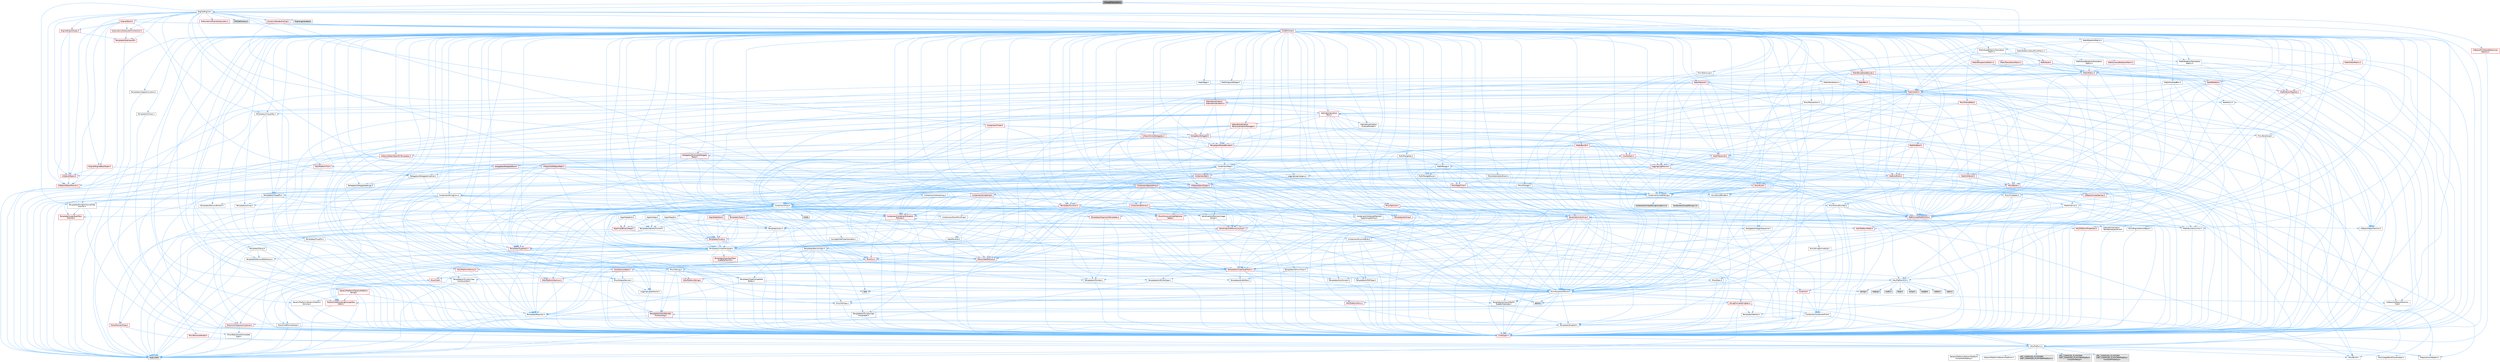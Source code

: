 digraph "ChangeTransactor.h"
{
 // INTERACTIVE_SVG=YES
 // LATEX_PDF_SIZE
  bgcolor="transparent";
  edge [fontname=Helvetica,fontsize=10,labelfontname=Helvetica,labelfontsize=10];
  node [fontname=Helvetica,fontsize=10,shape=box,height=0.2,width=0.4];
  Node1 [id="Node000001",label="ChangeTransactor.h",height=0.2,width=0.4,color="gray40", fillcolor="grey60", style="filled", fontcolor="black",tooltip=" "];
  Node1 -> Node2 [id="edge1_Node000001_Node000002",color="steelblue1",style="solid",tooltip=" "];
  Node2 [id="Node000002",label="Misc/Change.h",height=0.2,width=0.4,color="grey40", fillcolor="white", style="filled",URL="$d2/d78/Change_8h.html",tooltip=" "];
  Node2 -> Node3 [id="edge2_Node000002_Node000003",color="steelblue1",style="solid",tooltip=" "];
  Node3 [id="Node000003",label="Containers/Array.h",height=0.2,width=0.4,color="grey40", fillcolor="white", style="filled",URL="$df/dd0/Array_8h.html",tooltip=" "];
  Node3 -> Node4 [id="edge3_Node000003_Node000004",color="steelblue1",style="solid",tooltip=" "];
  Node4 [id="Node000004",label="CoreTypes.h",height=0.2,width=0.4,color="red", fillcolor="#FFF0F0", style="filled",URL="$dc/dec/CoreTypes_8h.html",tooltip=" "];
  Node4 -> Node5 [id="edge4_Node000004_Node000005",color="steelblue1",style="solid",tooltip=" "];
  Node5 [id="Node000005",label="HAL/Platform.h",height=0.2,width=0.4,color="grey40", fillcolor="white", style="filled",URL="$d9/dd0/Platform_8h.html",tooltip=" "];
  Node5 -> Node6 [id="edge5_Node000005_Node000006",color="steelblue1",style="solid",tooltip=" "];
  Node6 [id="Node000006",label="Misc/Build.h",height=0.2,width=0.4,color="grey40", fillcolor="white", style="filled",URL="$d3/dbb/Build_8h.html",tooltip=" "];
  Node5 -> Node7 [id="edge6_Node000005_Node000007",color="steelblue1",style="solid",tooltip=" "];
  Node7 [id="Node000007",label="Misc/LargeWorldCoordinates.h",height=0.2,width=0.4,color="grey40", fillcolor="white", style="filled",URL="$d2/dcb/LargeWorldCoordinates_8h.html",tooltip=" "];
  Node5 -> Node8 [id="edge7_Node000005_Node000008",color="steelblue1",style="solid",tooltip=" "];
  Node8 [id="Node000008",label="type_traits",height=0.2,width=0.4,color="grey60", fillcolor="#E0E0E0", style="filled",tooltip=" "];
  Node5 -> Node9 [id="edge8_Node000005_Node000009",color="steelblue1",style="solid",tooltip=" "];
  Node9 [id="Node000009",label="PreprocessorHelpers.h",height=0.2,width=0.4,color="grey40", fillcolor="white", style="filled",URL="$db/ddb/PreprocessorHelpers_8h.html",tooltip=" "];
  Node5 -> Node10 [id="edge9_Node000005_Node000010",color="steelblue1",style="solid",tooltip=" "];
  Node10 [id="Node000010",label="UBT_COMPILED_PLATFORM\l/UBT_COMPILED_PLATFORMPlatform\lCompilerPreSetup.h",height=0.2,width=0.4,color="grey60", fillcolor="#E0E0E0", style="filled",tooltip=" "];
  Node5 -> Node11 [id="edge10_Node000005_Node000011",color="steelblue1",style="solid",tooltip=" "];
  Node11 [id="Node000011",label="GenericPlatform/GenericPlatform\lCompilerPreSetup.h",height=0.2,width=0.4,color="grey40", fillcolor="white", style="filled",URL="$d9/dc8/GenericPlatformCompilerPreSetup_8h.html",tooltip=" "];
  Node5 -> Node12 [id="edge11_Node000005_Node000012",color="steelblue1",style="solid",tooltip=" "];
  Node12 [id="Node000012",label="GenericPlatform/GenericPlatform.h",height=0.2,width=0.4,color="grey40", fillcolor="white", style="filled",URL="$d6/d84/GenericPlatform_8h.html",tooltip=" "];
  Node5 -> Node13 [id="edge12_Node000005_Node000013",color="steelblue1",style="solid",tooltip=" "];
  Node13 [id="Node000013",label="UBT_COMPILED_PLATFORM\l/UBT_COMPILED_PLATFORMPlatform.h",height=0.2,width=0.4,color="grey60", fillcolor="#E0E0E0", style="filled",tooltip=" "];
  Node5 -> Node14 [id="edge13_Node000005_Node000014",color="steelblue1",style="solid",tooltip=" "];
  Node14 [id="Node000014",label="UBT_COMPILED_PLATFORM\l/UBT_COMPILED_PLATFORMPlatform\lCompilerSetup.h",height=0.2,width=0.4,color="grey60", fillcolor="#E0E0E0", style="filled",tooltip=" "];
  Node3 -> Node18 [id="edge14_Node000003_Node000018",color="steelblue1",style="solid",tooltip=" "];
  Node18 [id="Node000018",label="Misc/AssertionMacros.h",height=0.2,width=0.4,color="grey40", fillcolor="white", style="filled",URL="$d0/dfa/AssertionMacros_8h.html",tooltip=" "];
  Node18 -> Node4 [id="edge15_Node000018_Node000004",color="steelblue1",style="solid",tooltip=" "];
  Node18 -> Node5 [id="edge16_Node000018_Node000005",color="steelblue1",style="solid",tooltip=" "];
  Node18 -> Node19 [id="edge17_Node000018_Node000019",color="steelblue1",style="solid",tooltip=" "];
  Node19 [id="Node000019",label="HAL/PlatformMisc.h",height=0.2,width=0.4,color="red", fillcolor="#FFF0F0", style="filled",URL="$d0/df5/PlatformMisc_8h.html",tooltip=" "];
  Node19 -> Node4 [id="edge18_Node000019_Node000004",color="steelblue1",style="solid",tooltip=" "];
  Node18 -> Node9 [id="edge19_Node000018_Node000009",color="steelblue1",style="solid",tooltip=" "];
  Node18 -> Node55 [id="edge20_Node000018_Node000055",color="steelblue1",style="solid",tooltip=" "];
  Node55 [id="Node000055",label="Templates/EnableIf.h",height=0.2,width=0.4,color="grey40", fillcolor="white", style="filled",URL="$d7/d60/EnableIf_8h.html",tooltip=" "];
  Node55 -> Node4 [id="edge21_Node000055_Node000004",color="steelblue1",style="solid",tooltip=" "];
  Node18 -> Node56 [id="edge22_Node000018_Node000056",color="steelblue1",style="solid",tooltip=" "];
  Node56 [id="Node000056",label="Templates/IsArrayOrRefOf\lTypeByPredicate.h",height=0.2,width=0.4,color="grey40", fillcolor="white", style="filled",URL="$d6/da1/IsArrayOrRefOfTypeByPredicate_8h.html",tooltip=" "];
  Node56 -> Node4 [id="edge23_Node000056_Node000004",color="steelblue1",style="solid",tooltip=" "];
  Node18 -> Node57 [id="edge24_Node000018_Node000057",color="steelblue1",style="solid",tooltip=" "];
  Node57 [id="Node000057",label="Templates/IsValidVariadic\lFunctionArg.h",height=0.2,width=0.4,color="red", fillcolor="#FFF0F0", style="filled",URL="$d0/dc8/IsValidVariadicFunctionArg_8h.html",tooltip=" "];
  Node57 -> Node4 [id="edge25_Node000057_Node000004",color="steelblue1",style="solid",tooltip=" "];
  Node57 -> Node8 [id="edge26_Node000057_Node000008",color="steelblue1",style="solid",tooltip=" "];
  Node18 -> Node59 [id="edge27_Node000018_Node000059",color="steelblue1",style="solid",tooltip=" "];
  Node59 [id="Node000059",label="Traits/IsCharEncodingCompatible\lWith.h",height=0.2,width=0.4,color="red", fillcolor="#FFF0F0", style="filled",URL="$df/dd1/IsCharEncodingCompatibleWith_8h.html",tooltip=" "];
  Node59 -> Node8 [id="edge28_Node000059_Node000008",color="steelblue1",style="solid",tooltip=" "];
  Node18 -> Node61 [id="edge29_Node000018_Node000061",color="steelblue1",style="solid",tooltip=" "];
  Node61 [id="Node000061",label="Misc/VarArgs.h",height=0.2,width=0.4,color="grey40", fillcolor="white", style="filled",URL="$d5/d6f/VarArgs_8h.html",tooltip=" "];
  Node61 -> Node4 [id="edge30_Node000061_Node000004",color="steelblue1",style="solid",tooltip=" "];
  Node18 -> Node62 [id="edge31_Node000018_Node000062",color="steelblue1",style="solid",tooltip=" "];
  Node62 [id="Node000062",label="String/FormatStringSan.h",height=0.2,width=0.4,color="red", fillcolor="#FFF0F0", style="filled",URL="$d3/d8b/FormatStringSan_8h.html",tooltip=" "];
  Node62 -> Node8 [id="edge32_Node000062_Node000008",color="steelblue1",style="solid",tooltip=" "];
  Node62 -> Node4 [id="edge33_Node000062_Node000004",color="steelblue1",style="solid",tooltip=" "];
  Node62 -> Node63 [id="edge34_Node000062_Node000063",color="steelblue1",style="solid",tooltip=" "];
  Node63 [id="Node000063",label="Templates/Requires.h",height=0.2,width=0.4,color="grey40", fillcolor="white", style="filled",URL="$dc/d96/Requires_8h.html",tooltip=" "];
  Node63 -> Node55 [id="edge35_Node000063_Node000055",color="steelblue1",style="solid",tooltip=" "];
  Node63 -> Node8 [id="edge36_Node000063_Node000008",color="steelblue1",style="solid",tooltip=" "];
  Node62 -> Node64 [id="edge37_Node000062_Node000064",color="steelblue1",style="solid",tooltip=" "];
  Node64 [id="Node000064",label="Templates/Identity.h",height=0.2,width=0.4,color="grey40", fillcolor="white", style="filled",URL="$d0/dd5/Identity_8h.html",tooltip=" "];
  Node62 -> Node57 [id="edge38_Node000062_Node000057",color="steelblue1",style="solid",tooltip=" "];
  Node62 -> Node27 [id="edge39_Node000062_Node000027",color="steelblue1",style="solid",tooltip=" "];
  Node27 [id="Node000027",label="Containers/ContainersFwd.h",height=0.2,width=0.4,color="grey40", fillcolor="white", style="filled",URL="$d4/d0a/ContainersFwd_8h.html",tooltip=" "];
  Node27 -> Node5 [id="edge40_Node000027_Node000005",color="steelblue1",style="solid",tooltip=" "];
  Node27 -> Node4 [id="edge41_Node000027_Node000004",color="steelblue1",style="solid",tooltip=" "];
  Node27 -> Node24 [id="edge42_Node000027_Node000024",color="steelblue1",style="solid",tooltip=" "];
  Node24 [id="Node000024",label="Traits/IsContiguousContainer.h",height=0.2,width=0.4,color="red", fillcolor="#FFF0F0", style="filled",URL="$d5/d3c/IsContiguousContainer_8h.html",tooltip=" "];
  Node24 -> Node4 [id="edge43_Node000024_Node000004",color="steelblue1",style="solid",tooltip=" "];
  Node24 -> Node25 [id="edge44_Node000024_Node000025",color="steelblue1",style="solid",tooltip=" "];
  Node25 [id="Node000025",label="Misc/StaticAssertComplete\lType.h",height=0.2,width=0.4,color="grey40", fillcolor="white", style="filled",URL="$d5/d4e/StaticAssertCompleteType_8h.html",tooltip=" "];
  Node18 -> Node68 [id="edge45_Node000018_Node000068",color="steelblue1",style="solid",tooltip=" "];
  Node68 [id="Node000068",label="atomic",height=0.2,width=0.4,color="grey60", fillcolor="#E0E0E0", style="filled",tooltip=" "];
  Node3 -> Node69 [id="edge46_Node000003_Node000069",color="steelblue1",style="solid",tooltip=" "];
  Node69 [id="Node000069",label="Misc/IntrusiveUnsetOptional\lState.h",height=0.2,width=0.4,color="red", fillcolor="#FFF0F0", style="filled",URL="$d2/d0a/IntrusiveUnsetOptionalState_8h.html",tooltip=" "];
  Node3 -> Node71 [id="edge47_Node000003_Node000071",color="steelblue1",style="solid",tooltip=" "];
  Node71 [id="Node000071",label="Misc/ReverseIterate.h",height=0.2,width=0.4,color="red", fillcolor="#FFF0F0", style="filled",URL="$db/de3/ReverseIterate_8h.html",tooltip=" "];
  Node71 -> Node5 [id="edge48_Node000071_Node000005",color="steelblue1",style="solid",tooltip=" "];
  Node3 -> Node73 [id="edge49_Node000003_Node000073",color="steelblue1",style="solid",tooltip=" "];
  Node73 [id="Node000073",label="HAL/UnrealMemory.h",height=0.2,width=0.4,color="red", fillcolor="#FFF0F0", style="filled",URL="$d9/d96/UnrealMemory_8h.html",tooltip=" "];
  Node73 -> Node4 [id="edge50_Node000073_Node000004",color="steelblue1",style="solid",tooltip=" "];
  Node73 -> Node77 [id="edge51_Node000073_Node000077",color="steelblue1",style="solid",tooltip=" "];
  Node77 [id="Node000077",label="HAL/MemoryBase.h",height=0.2,width=0.4,color="red", fillcolor="#FFF0F0", style="filled",URL="$d6/d9f/MemoryBase_8h.html",tooltip=" "];
  Node77 -> Node4 [id="edge52_Node000077_Node000004",color="steelblue1",style="solid",tooltip=" "];
  Node77 -> Node48 [id="edge53_Node000077_Node000048",color="steelblue1",style="solid",tooltip=" "];
  Node48 [id="Node000048",label="HAL/PlatformAtomics.h",height=0.2,width=0.4,color="red", fillcolor="#FFF0F0", style="filled",URL="$d3/d36/PlatformAtomics_8h.html",tooltip=" "];
  Node48 -> Node4 [id="edge54_Node000048_Node000004",color="steelblue1",style="solid",tooltip=" "];
  Node77 -> Node31 [id="edge55_Node000077_Node000031",color="steelblue1",style="solid",tooltip=" "];
  Node31 [id="Node000031",label="HAL/PlatformCrt.h",height=0.2,width=0.4,color="grey40", fillcolor="white", style="filled",URL="$d8/d75/PlatformCrt_8h.html",tooltip=" "];
  Node31 -> Node32 [id="edge56_Node000031_Node000032",color="steelblue1",style="solid",tooltip=" "];
  Node32 [id="Node000032",label="new",height=0.2,width=0.4,color="grey60", fillcolor="#E0E0E0", style="filled",tooltip=" "];
  Node31 -> Node33 [id="edge57_Node000031_Node000033",color="steelblue1",style="solid",tooltip=" "];
  Node33 [id="Node000033",label="wchar.h",height=0.2,width=0.4,color="grey60", fillcolor="#E0E0E0", style="filled",tooltip=" "];
  Node31 -> Node34 [id="edge58_Node000031_Node000034",color="steelblue1",style="solid",tooltip=" "];
  Node34 [id="Node000034",label="stddef.h",height=0.2,width=0.4,color="grey60", fillcolor="#E0E0E0", style="filled",tooltip=" "];
  Node31 -> Node35 [id="edge59_Node000031_Node000035",color="steelblue1",style="solid",tooltip=" "];
  Node35 [id="Node000035",label="stdlib.h",height=0.2,width=0.4,color="grey60", fillcolor="#E0E0E0", style="filled",tooltip=" "];
  Node31 -> Node36 [id="edge60_Node000031_Node000036",color="steelblue1",style="solid",tooltip=" "];
  Node36 [id="Node000036",label="stdio.h",height=0.2,width=0.4,color="grey60", fillcolor="#E0E0E0", style="filled",tooltip=" "];
  Node31 -> Node37 [id="edge61_Node000031_Node000037",color="steelblue1",style="solid",tooltip=" "];
  Node37 [id="Node000037",label="stdarg.h",height=0.2,width=0.4,color="grey60", fillcolor="#E0E0E0", style="filled",tooltip=" "];
  Node31 -> Node38 [id="edge62_Node000031_Node000038",color="steelblue1",style="solid",tooltip=" "];
  Node38 [id="Node000038",label="math.h",height=0.2,width=0.4,color="grey60", fillcolor="#E0E0E0", style="filled",tooltip=" "];
  Node31 -> Node39 [id="edge63_Node000031_Node000039",color="steelblue1",style="solid",tooltip=" "];
  Node39 [id="Node000039",label="float.h",height=0.2,width=0.4,color="grey60", fillcolor="#E0E0E0", style="filled",tooltip=" "];
  Node31 -> Node40 [id="edge64_Node000031_Node000040",color="steelblue1",style="solid",tooltip=" "];
  Node40 [id="Node000040",label="string.h",height=0.2,width=0.4,color="grey60", fillcolor="#E0E0E0", style="filled",tooltip=" "];
  Node77 -> Node78 [id="edge65_Node000077_Node000078",color="steelblue1",style="solid",tooltip=" "];
  Node78 [id="Node000078",label="Misc/Exec.h",height=0.2,width=0.4,color="grey40", fillcolor="white", style="filled",URL="$de/ddb/Exec_8h.html",tooltip=" "];
  Node78 -> Node4 [id="edge66_Node000078_Node000004",color="steelblue1",style="solid",tooltip=" "];
  Node78 -> Node18 [id="edge67_Node000078_Node000018",color="steelblue1",style="solid",tooltip=" "];
  Node77 -> Node79 [id="edge68_Node000077_Node000079",color="steelblue1",style="solid",tooltip=" "];
  Node79 [id="Node000079",label="Misc/OutputDevice.h",height=0.2,width=0.4,color="grey40", fillcolor="white", style="filled",URL="$d7/d32/OutputDevice_8h.html",tooltip=" "];
  Node79 -> Node26 [id="edge69_Node000079_Node000026",color="steelblue1",style="solid",tooltip=" "];
  Node26 [id="Node000026",label="CoreFwd.h",height=0.2,width=0.4,color="red", fillcolor="#FFF0F0", style="filled",URL="$d1/d1e/CoreFwd_8h.html",tooltip=" "];
  Node26 -> Node4 [id="edge70_Node000026_Node000004",color="steelblue1",style="solid",tooltip=" "];
  Node26 -> Node27 [id="edge71_Node000026_Node000027",color="steelblue1",style="solid",tooltip=" "];
  Node26 -> Node29 [id="edge72_Node000026_Node000029",color="steelblue1",style="solid",tooltip=" "];
  Node29 [id="Node000029",label="UObject/UObjectHierarchy\lFwd.h",height=0.2,width=0.4,color="grey40", fillcolor="white", style="filled",URL="$d3/d13/UObjectHierarchyFwd_8h.html",tooltip=" "];
  Node79 -> Node4 [id="edge73_Node000079_Node000004",color="steelblue1",style="solid",tooltip=" "];
  Node79 -> Node80 [id="edge74_Node000079_Node000080",color="steelblue1",style="solid",tooltip=" "];
  Node80 [id="Node000080",label="Logging/LogVerbosity.h",height=0.2,width=0.4,color="grey40", fillcolor="white", style="filled",URL="$d2/d8f/LogVerbosity_8h.html",tooltip=" "];
  Node80 -> Node4 [id="edge75_Node000080_Node000004",color="steelblue1",style="solid",tooltip=" "];
  Node79 -> Node61 [id="edge76_Node000079_Node000061",color="steelblue1",style="solid",tooltip=" "];
  Node79 -> Node56 [id="edge77_Node000079_Node000056",color="steelblue1",style="solid",tooltip=" "];
  Node79 -> Node57 [id="edge78_Node000079_Node000057",color="steelblue1",style="solid",tooltip=" "];
  Node79 -> Node59 [id="edge79_Node000079_Node000059",color="steelblue1",style="solid",tooltip=" "];
  Node73 -> Node90 [id="edge80_Node000073_Node000090",color="steelblue1",style="solid",tooltip=" "];
  Node90 [id="Node000090",label="HAL/PlatformMemory.h",height=0.2,width=0.4,color="red", fillcolor="#FFF0F0", style="filled",URL="$de/d68/PlatformMemory_8h.html",tooltip=" "];
  Node90 -> Node4 [id="edge81_Node000090_Node000004",color="steelblue1",style="solid",tooltip=" "];
  Node73 -> Node93 [id="edge82_Node000073_Node000093",color="steelblue1",style="solid",tooltip=" "];
  Node93 [id="Node000093",label="Templates/IsPointer.h",height=0.2,width=0.4,color="grey40", fillcolor="white", style="filled",URL="$d7/d05/IsPointer_8h.html",tooltip=" "];
  Node93 -> Node4 [id="edge83_Node000093_Node000004",color="steelblue1",style="solid",tooltip=" "];
  Node3 -> Node94 [id="edge84_Node000003_Node000094",color="steelblue1",style="solid",tooltip=" "];
  Node94 [id="Node000094",label="Templates/UnrealTypeTraits.h",height=0.2,width=0.4,color="red", fillcolor="#FFF0F0", style="filled",URL="$d2/d2d/UnrealTypeTraits_8h.html",tooltip=" "];
  Node94 -> Node4 [id="edge85_Node000094_Node000004",color="steelblue1",style="solid",tooltip=" "];
  Node94 -> Node93 [id="edge86_Node000094_Node000093",color="steelblue1",style="solid",tooltip=" "];
  Node94 -> Node18 [id="edge87_Node000094_Node000018",color="steelblue1",style="solid",tooltip=" "];
  Node94 -> Node86 [id="edge88_Node000094_Node000086",color="steelblue1",style="solid",tooltip=" "];
  Node86 [id="Node000086",label="Templates/AndOrNot.h",height=0.2,width=0.4,color="grey40", fillcolor="white", style="filled",URL="$db/d0a/AndOrNot_8h.html",tooltip=" "];
  Node86 -> Node4 [id="edge89_Node000086_Node000004",color="steelblue1",style="solid",tooltip=" "];
  Node94 -> Node55 [id="edge90_Node000094_Node000055",color="steelblue1",style="solid",tooltip=" "];
  Node94 -> Node95 [id="edge91_Node000094_Node000095",color="steelblue1",style="solid",tooltip=" "];
  Node95 [id="Node000095",label="Templates/IsArithmetic.h",height=0.2,width=0.4,color="grey40", fillcolor="white", style="filled",URL="$d2/d5d/IsArithmetic_8h.html",tooltip=" "];
  Node95 -> Node4 [id="edge92_Node000095_Node000004",color="steelblue1",style="solid",tooltip=" "];
  Node94 -> Node97 [id="edge93_Node000094_Node000097",color="steelblue1",style="solid",tooltip=" "];
  Node97 [id="Node000097",label="Templates/IsPODType.h",height=0.2,width=0.4,color="grey40", fillcolor="white", style="filled",URL="$d7/db1/IsPODType_8h.html",tooltip=" "];
  Node97 -> Node4 [id="edge94_Node000097_Node000004",color="steelblue1",style="solid",tooltip=" "];
  Node94 -> Node98 [id="edge95_Node000094_Node000098",color="steelblue1",style="solid",tooltip=" "];
  Node98 [id="Node000098",label="Templates/IsUECoreType.h",height=0.2,width=0.4,color="grey40", fillcolor="white", style="filled",URL="$d1/db8/IsUECoreType_8h.html",tooltip=" "];
  Node98 -> Node4 [id="edge96_Node000098_Node000004",color="steelblue1",style="solid",tooltip=" "];
  Node98 -> Node8 [id="edge97_Node000098_Node000008",color="steelblue1",style="solid",tooltip=" "];
  Node94 -> Node87 [id="edge98_Node000094_Node000087",color="steelblue1",style="solid",tooltip=" "];
  Node87 [id="Node000087",label="Templates/IsTriviallyCopy\lConstructible.h",height=0.2,width=0.4,color="grey40", fillcolor="white", style="filled",URL="$d3/d78/IsTriviallyCopyConstructible_8h.html",tooltip=" "];
  Node87 -> Node4 [id="edge99_Node000087_Node000004",color="steelblue1",style="solid",tooltip=" "];
  Node87 -> Node8 [id="edge100_Node000087_Node000008",color="steelblue1",style="solid",tooltip=" "];
  Node3 -> Node99 [id="edge101_Node000003_Node000099",color="steelblue1",style="solid",tooltip=" "];
  Node99 [id="Node000099",label="Templates/UnrealTemplate.h",height=0.2,width=0.4,color="grey40", fillcolor="white", style="filled",URL="$d4/d24/UnrealTemplate_8h.html",tooltip=" "];
  Node99 -> Node4 [id="edge102_Node000099_Node000004",color="steelblue1",style="solid",tooltip=" "];
  Node99 -> Node93 [id="edge103_Node000099_Node000093",color="steelblue1",style="solid",tooltip=" "];
  Node99 -> Node73 [id="edge104_Node000099_Node000073",color="steelblue1",style="solid",tooltip=" "];
  Node99 -> Node100 [id="edge105_Node000099_Node000100",color="steelblue1",style="solid",tooltip=" "];
  Node100 [id="Node000100",label="Templates/CopyQualifiers\lAndRefsFromTo.h",height=0.2,width=0.4,color="red", fillcolor="#FFF0F0", style="filled",URL="$d3/db3/CopyQualifiersAndRefsFromTo_8h.html",tooltip=" "];
  Node99 -> Node94 [id="edge106_Node000099_Node000094",color="steelblue1",style="solid",tooltip=" "];
  Node99 -> Node102 [id="edge107_Node000099_Node000102",color="steelblue1",style="solid",tooltip=" "];
  Node102 [id="Node000102",label="Templates/RemoveReference.h",height=0.2,width=0.4,color="grey40", fillcolor="white", style="filled",URL="$da/dbe/RemoveReference_8h.html",tooltip=" "];
  Node102 -> Node4 [id="edge108_Node000102_Node000004",color="steelblue1",style="solid",tooltip=" "];
  Node99 -> Node63 [id="edge109_Node000099_Node000063",color="steelblue1",style="solid",tooltip=" "];
  Node99 -> Node103 [id="edge110_Node000099_Node000103",color="steelblue1",style="solid",tooltip=" "];
  Node103 [id="Node000103",label="Templates/TypeCompatible\lBytes.h",height=0.2,width=0.4,color="grey40", fillcolor="white", style="filled",URL="$df/d0a/TypeCompatibleBytes_8h.html",tooltip=" "];
  Node103 -> Node4 [id="edge111_Node000103_Node000004",color="steelblue1",style="solid",tooltip=" "];
  Node103 -> Node40 [id="edge112_Node000103_Node000040",color="steelblue1",style="solid",tooltip=" "];
  Node103 -> Node32 [id="edge113_Node000103_Node000032",color="steelblue1",style="solid",tooltip=" "];
  Node103 -> Node8 [id="edge114_Node000103_Node000008",color="steelblue1",style="solid",tooltip=" "];
  Node99 -> Node64 [id="edge115_Node000099_Node000064",color="steelblue1",style="solid",tooltip=" "];
  Node99 -> Node24 [id="edge116_Node000099_Node000024",color="steelblue1",style="solid",tooltip=" "];
  Node99 -> Node104 [id="edge117_Node000099_Node000104",color="steelblue1",style="solid",tooltip=" "];
  Node104 [id="Node000104",label="Traits/UseBitwiseSwap.h",height=0.2,width=0.4,color="grey40", fillcolor="white", style="filled",URL="$db/df3/UseBitwiseSwap_8h.html",tooltip=" "];
  Node104 -> Node4 [id="edge118_Node000104_Node000004",color="steelblue1",style="solid",tooltip=" "];
  Node104 -> Node8 [id="edge119_Node000104_Node000008",color="steelblue1",style="solid",tooltip=" "];
  Node99 -> Node8 [id="edge120_Node000099_Node000008",color="steelblue1",style="solid",tooltip=" "];
  Node3 -> Node105 [id="edge121_Node000003_Node000105",color="steelblue1",style="solid",tooltip=" "];
  Node105 [id="Node000105",label="Containers/AllowShrinking.h",height=0.2,width=0.4,color="grey40", fillcolor="white", style="filled",URL="$d7/d1a/AllowShrinking_8h.html",tooltip=" "];
  Node105 -> Node4 [id="edge122_Node000105_Node000004",color="steelblue1",style="solid",tooltip=" "];
  Node3 -> Node106 [id="edge123_Node000003_Node000106",color="steelblue1",style="solid",tooltip=" "];
  Node106 [id="Node000106",label="Containers/ContainerAllocation\lPolicies.h",height=0.2,width=0.4,color="red", fillcolor="#FFF0F0", style="filled",URL="$d7/dff/ContainerAllocationPolicies_8h.html",tooltip=" "];
  Node106 -> Node4 [id="edge124_Node000106_Node000004",color="steelblue1",style="solid",tooltip=" "];
  Node106 -> Node106 [id="edge125_Node000106_Node000106",color="steelblue1",style="solid",tooltip=" "];
  Node106 -> Node108 [id="edge126_Node000106_Node000108",color="steelblue1",style="solid",tooltip=" "];
  Node108 [id="Node000108",label="HAL/PlatformMath.h",height=0.2,width=0.4,color="red", fillcolor="#FFF0F0", style="filled",URL="$dc/d53/PlatformMath_8h.html",tooltip=" "];
  Node108 -> Node4 [id="edge127_Node000108_Node000004",color="steelblue1",style="solid",tooltip=" "];
  Node106 -> Node73 [id="edge128_Node000106_Node000073",color="steelblue1",style="solid",tooltip=" "];
  Node106 -> Node41 [id="edge129_Node000106_Node000041",color="steelblue1",style="solid",tooltip=" "];
  Node41 [id="Node000041",label="Math/NumericLimits.h",height=0.2,width=0.4,color="grey40", fillcolor="white", style="filled",URL="$df/d1b/NumericLimits_8h.html",tooltip=" "];
  Node41 -> Node4 [id="edge130_Node000041_Node000004",color="steelblue1",style="solid",tooltip=" "];
  Node106 -> Node18 [id="edge131_Node000106_Node000018",color="steelblue1",style="solid",tooltip=" "];
  Node106 -> Node117 [id="edge132_Node000106_Node000117",color="steelblue1",style="solid",tooltip=" "];
  Node117 [id="Node000117",label="Templates/MemoryOps.h",height=0.2,width=0.4,color="grey40", fillcolor="white", style="filled",URL="$db/dea/MemoryOps_8h.html",tooltip=" "];
  Node117 -> Node4 [id="edge133_Node000117_Node000004",color="steelblue1",style="solid",tooltip=" "];
  Node117 -> Node73 [id="edge134_Node000117_Node000073",color="steelblue1",style="solid",tooltip=" "];
  Node117 -> Node88 [id="edge135_Node000117_Node000088",color="steelblue1",style="solid",tooltip=" "];
  Node88 [id="Node000088",label="Templates/IsTriviallyCopy\lAssignable.h",height=0.2,width=0.4,color="grey40", fillcolor="white", style="filled",URL="$d2/df2/IsTriviallyCopyAssignable_8h.html",tooltip=" "];
  Node88 -> Node4 [id="edge136_Node000088_Node000004",color="steelblue1",style="solid",tooltip=" "];
  Node88 -> Node8 [id="edge137_Node000088_Node000008",color="steelblue1",style="solid",tooltip=" "];
  Node117 -> Node87 [id="edge138_Node000117_Node000087",color="steelblue1",style="solid",tooltip=" "];
  Node117 -> Node63 [id="edge139_Node000117_Node000063",color="steelblue1",style="solid",tooltip=" "];
  Node117 -> Node94 [id="edge140_Node000117_Node000094",color="steelblue1",style="solid",tooltip=" "];
  Node117 -> Node104 [id="edge141_Node000117_Node000104",color="steelblue1",style="solid",tooltip=" "];
  Node117 -> Node32 [id="edge142_Node000117_Node000032",color="steelblue1",style="solid",tooltip=" "];
  Node117 -> Node8 [id="edge143_Node000117_Node000008",color="steelblue1",style="solid",tooltip=" "];
  Node106 -> Node103 [id="edge144_Node000106_Node000103",color="steelblue1",style="solid",tooltip=" "];
  Node106 -> Node8 [id="edge145_Node000106_Node000008",color="steelblue1",style="solid",tooltip=" "];
  Node3 -> Node118 [id="edge146_Node000003_Node000118",color="steelblue1",style="solid",tooltip=" "];
  Node118 [id="Node000118",label="Containers/ContainerElement\lTypeCompatibility.h",height=0.2,width=0.4,color="grey40", fillcolor="white", style="filled",URL="$df/ddf/ContainerElementTypeCompatibility_8h.html",tooltip=" "];
  Node118 -> Node4 [id="edge147_Node000118_Node000004",color="steelblue1",style="solid",tooltip=" "];
  Node118 -> Node94 [id="edge148_Node000118_Node000094",color="steelblue1",style="solid",tooltip=" "];
  Node3 -> Node119 [id="edge149_Node000003_Node000119",color="steelblue1",style="solid",tooltip=" "];
  Node119 [id="Node000119",label="Serialization/Archive.h",height=0.2,width=0.4,color="red", fillcolor="#FFF0F0", style="filled",URL="$d7/d3b/Archive_8h.html",tooltip=" "];
  Node119 -> Node26 [id="edge150_Node000119_Node000026",color="steelblue1",style="solid",tooltip=" "];
  Node119 -> Node4 [id="edge151_Node000119_Node000004",color="steelblue1",style="solid",tooltip=" "];
  Node119 -> Node120 [id="edge152_Node000119_Node000120",color="steelblue1",style="solid",tooltip=" "];
  Node120 [id="Node000120",label="HAL/PlatformProperties.h",height=0.2,width=0.4,color="red", fillcolor="#FFF0F0", style="filled",URL="$d9/db0/PlatformProperties_8h.html",tooltip=" "];
  Node120 -> Node4 [id="edge153_Node000120_Node000004",color="steelblue1",style="solid",tooltip=" "];
  Node119 -> Node123 [id="edge154_Node000119_Node000123",color="steelblue1",style="solid",tooltip=" "];
  Node123 [id="Node000123",label="Internationalization\l/TextNamespaceFwd.h",height=0.2,width=0.4,color="grey40", fillcolor="white", style="filled",URL="$d8/d97/TextNamespaceFwd_8h.html",tooltip=" "];
  Node123 -> Node4 [id="edge155_Node000123_Node000004",color="steelblue1",style="solid",tooltip=" "];
  Node119 -> Node18 [id="edge156_Node000119_Node000018",color="steelblue1",style="solid",tooltip=" "];
  Node119 -> Node6 [id="edge157_Node000119_Node000006",color="steelblue1",style="solid",tooltip=" "];
  Node119 -> Node124 [id="edge158_Node000119_Node000124",color="steelblue1",style="solid",tooltip=" "];
  Node124 [id="Node000124",label="Misc/EngineVersionBase.h",height=0.2,width=0.4,color="grey40", fillcolor="white", style="filled",URL="$d5/d2b/EngineVersionBase_8h.html",tooltip=" "];
  Node124 -> Node4 [id="edge159_Node000124_Node000004",color="steelblue1",style="solid",tooltip=" "];
  Node119 -> Node61 [id="edge160_Node000119_Node000061",color="steelblue1",style="solid",tooltip=" "];
  Node119 -> Node55 [id="edge161_Node000119_Node000055",color="steelblue1",style="solid",tooltip=" "];
  Node119 -> Node56 [id="edge162_Node000119_Node000056",color="steelblue1",style="solid",tooltip=" "];
  Node119 -> Node127 [id="edge163_Node000119_Node000127",color="steelblue1",style="solid",tooltip=" "];
  Node127 [id="Node000127",label="Templates/IsEnumClass.h",height=0.2,width=0.4,color="grey40", fillcolor="white", style="filled",URL="$d7/d15/IsEnumClass_8h.html",tooltip=" "];
  Node127 -> Node4 [id="edge164_Node000127_Node000004",color="steelblue1",style="solid",tooltip=" "];
  Node127 -> Node86 [id="edge165_Node000127_Node000086",color="steelblue1",style="solid",tooltip=" "];
  Node119 -> Node57 [id="edge166_Node000119_Node000057",color="steelblue1",style="solid",tooltip=" "];
  Node119 -> Node99 [id="edge167_Node000119_Node000099",color="steelblue1",style="solid",tooltip=" "];
  Node119 -> Node59 [id="edge168_Node000119_Node000059",color="steelblue1",style="solid",tooltip=" "];
  Node119 -> Node128 [id="edge169_Node000119_Node000128",color="steelblue1",style="solid",tooltip=" "];
  Node128 [id="Node000128",label="UObject/ObjectVersion.h",height=0.2,width=0.4,color="grey40", fillcolor="white", style="filled",URL="$da/d63/ObjectVersion_8h.html",tooltip=" "];
  Node128 -> Node4 [id="edge170_Node000128_Node000004",color="steelblue1",style="solid",tooltip=" "];
  Node3 -> Node129 [id="edge171_Node000003_Node000129",color="steelblue1",style="solid",tooltip=" "];
  Node129 [id="Node000129",label="Serialization/MemoryImage\lWriter.h",height=0.2,width=0.4,color="grey40", fillcolor="white", style="filled",URL="$d0/d08/MemoryImageWriter_8h.html",tooltip=" "];
  Node129 -> Node4 [id="edge172_Node000129_Node000004",color="steelblue1",style="solid",tooltip=" "];
  Node129 -> Node130 [id="edge173_Node000129_Node000130",color="steelblue1",style="solid",tooltip=" "];
  Node130 [id="Node000130",label="Serialization/MemoryLayout.h",height=0.2,width=0.4,color="red", fillcolor="#FFF0F0", style="filled",URL="$d7/d66/MemoryLayout_8h.html",tooltip=" "];
  Node130 -> Node133 [id="edge174_Node000130_Node000133",color="steelblue1",style="solid",tooltip=" "];
  Node133 [id="Node000133",label="Containers/EnumAsByte.h",height=0.2,width=0.4,color="grey40", fillcolor="white", style="filled",URL="$d6/d9a/EnumAsByte_8h.html",tooltip=" "];
  Node133 -> Node4 [id="edge175_Node000133_Node000004",color="steelblue1",style="solid",tooltip=" "];
  Node133 -> Node97 [id="edge176_Node000133_Node000097",color="steelblue1",style="solid",tooltip=" "];
  Node133 -> Node134 [id="edge177_Node000133_Node000134",color="steelblue1",style="solid",tooltip=" "];
  Node134 [id="Node000134",label="Templates/TypeHash.h",height=0.2,width=0.4,color="red", fillcolor="#FFF0F0", style="filled",URL="$d1/d62/TypeHash_8h.html",tooltip=" "];
  Node134 -> Node4 [id="edge178_Node000134_Node000004",color="steelblue1",style="solid",tooltip=" "];
  Node134 -> Node63 [id="edge179_Node000134_Node000063",color="steelblue1",style="solid",tooltip=" "];
  Node134 -> Node135 [id="edge180_Node000134_Node000135",color="steelblue1",style="solid",tooltip=" "];
  Node135 [id="Node000135",label="Misc/Crc.h",height=0.2,width=0.4,color="red", fillcolor="#FFF0F0", style="filled",URL="$d4/dd2/Crc_8h.html",tooltip=" "];
  Node135 -> Node4 [id="edge181_Node000135_Node000004",color="steelblue1",style="solid",tooltip=" "];
  Node135 -> Node75 [id="edge182_Node000135_Node000075",color="steelblue1",style="solid",tooltip=" "];
  Node75 [id="Node000075",label="HAL/PlatformString.h",height=0.2,width=0.4,color="red", fillcolor="#FFF0F0", style="filled",URL="$db/db5/PlatformString_8h.html",tooltip=" "];
  Node75 -> Node4 [id="edge183_Node000075_Node000004",color="steelblue1",style="solid",tooltip=" "];
  Node135 -> Node18 [id="edge184_Node000135_Node000018",color="steelblue1",style="solid",tooltip=" "];
  Node135 -> Node136 [id="edge185_Node000135_Node000136",color="steelblue1",style="solid",tooltip=" "];
  Node136 [id="Node000136",label="Misc/CString.h",height=0.2,width=0.4,color="grey40", fillcolor="white", style="filled",URL="$d2/d49/CString_8h.html",tooltip=" "];
  Node136 -> Node4 [id="edge186_Node000136_Node000004",color="steelblue1",style="solid",tooltip=" "];
  Node136 -> Node31 [id="edge187_Node000136_Node000031",color="steelblue1",style="solid",tooltip=" "];
  Node136 -> Node75 [id="edge188_Node000136_Node000075",color="steelblue1",style="solid",tooltip=" "];
  Node136 -> Node18 [id="edge189_Node000136_Node000018",color="steelblue1",style="solid",tooltip=" "];
  Node136 -> Node137 [id="edge190_Node000136_Node000137",color="steelblue1",style="solid",tooltip=" "];
  Node137 [id="Node000137",label="Misc/Char.h",height=0.2,width=0.4,color="red", fillcolor="#FFF0F0", style="filled",URL="$d0/d58/Char_8h.html",tooltip=" "];
  Node137 -> Node4 [id="edge191_Node000137_Node000004",color="steelblue1",style="solid",tooltip=" "];
  Node137 -> Node8 [id="edge192_Node000137_Node000008",color="steelblue1",style="solid",tooltip=" "];
  Node136 -> Node61 [id="edge193_Node000136_Node000061",color="steelblue1",style="solid",tooltip=" "];
  Node136 -> Node56 [id="edge194_Node000136_Node000056",color="steelblue1",style="solid",tooltip=" "];
  Node136 -> Node57 [id="edge195_Node000136_Node000057",color="steelblue1",style="solid",tooltip=" "];
  Node136 -> Node59 [id="edge196_Node000136_Node000059",color="steelblue1",style="solid",tooltip=" "];
  Node135 -> Node137 [id="edge197_Node000135_Node000137",color="steelblue1",style="solid",tooltip=" "];
  Node135 -> Node94 [id="edge198_Node000135_Node000094",color="steelblue1",style="solid",tooltip=" "];
  Node134 -> Node8 [id="edge199_Node000134_Node000008",color="steelblue1",style="solid",tooltip=" "];
  Node130 -> Node73 [id="edge200_Node000130_Node000073",color="steelblue1",style="solid",tooltip=" "];
  Node130 -> Node55 [id="edge201_Node000130_Node000055",color="steelblue1",style="solid",tooltip=" "];
  Node130 -> Node99 [id="edge202_Node000130_Node000099",color="steelblue1",style="solid",tooltip=" "];
  Node3 -> Node143 [id="edge203_Node000003_Node000143",color="steelblue1",style="solid",tooltip=" "];
  Node143 [id="Node000143",label="Algo/Heapify.h",height=0.2,width=0.4,color="grey40", fillcolor="white", style="filled",URL="$d0/d2a/Heapify_8h.html",tooltip=" "];
  Node143 -> Node144 [id="edge204_Node000143_Node000144",color="steelblue1",style="solid",tooltip=" "];
  Node144 [id="Node000144",label="Algo/Impl/BinaryHeap.h",height=0.2,width=0.4,color="red", fillcolor="#FFF0F0", style="filled",URL="$d7/da3/Algo_2Impl_2BinaryHeap_8h.html",tooltip=" "];
  Node144 -> Node145 [id="edge205_Node000144_Node000145",color="steelblue1",style="solid",tooltip=" "];
  Node145 [id="Node000145",label="Templates/Invoke.h",height=0.2,width=0.4,color="red", fillcolor="#FFF0F0", style="filled",URL="$d7/deb/Invoke_8h.html",tooltip=" "];
  Node145 -> Node4 [id="edge206_Node000145_Node000004",color="steelblue1",style="solid",tooltip=" "];
  Node145 -> Node99 [id="edge207_Node000145_Node000099",color="steelblue1",style="solid",tooltip=" "];
  Node145 -> Node8 [id="edge208_Node000145_Node000008",color="steelblue1",style="solid",tooltip=" "];
  Node144 -> Node8 [id="edge209_Node000144_Node000008",color="steelblue1",style="solid",tooltip=" "];
  Node143 -> Node149 [id="edge210_Node000143_Node000149",color="steelblue1",style="solid",tooltip=" "];
  Node149 [id="Node000149",label="Templates/IdentityFunctor.h",height=0.2,width=0.4,color="grey40", fillcolor="white", style="filled",URL="$d7/d2e/IdentityFunctor_8h.html",tooltip=" "];
  Node149 -> Node5 [id="edge211_Node000149_Node000005",color="steelblue1",style="solid",tooltip=" "];
  Node143 -> Node145 [id="edge212_Node000143_Node000145",color="steelblue1",style="solid",tooltip=" "];
  Node143 -> Node150 [id="edge213_Node000143_Node000150",color="steelblue1",style="solid",tooltip=" "];
  Node150 [id="Node000150",label="Templates/Less.h",height=0.2,width=0.4,color="grey40", fillcolor="white", style="filled",URL="$de/dc8/Less_8h.html",tooltip=" "];
  Node150 -> Node4 [id="edge214_Node000150_Node000004",color="steelblue1",style="solid",tooltip=" "];
  Node150 -> Node99 [id="edge215_Node000150_Node000099",color="steelblue1",style="solid",tooltip=" "];
  Node143 -> Node99 [id="edge216_Node000143_Node000099",color="steelblue1",style="solid",tooltip=" "];
  Node3 -> Node151 [id="edge217_Node000003_Node000151",color="steelblue1",style="solid",tooltip=" "];
  Node151 [id="Node000151",label="Algo/HeapSort.h",height=0.2,width=0.4,color="grey40", fillcolor="white", style="filled",URL="$d3/d92/HeapSort_8h.html",tooltip=" "];
  Node151 -> Node144 [id="edge218_Node000151_Node000144",color="steelblue1",style="solid",tooltip=" "];
  Node151 -> Node149 [id="edge219_Node000151_Node000149",color="steelblue1",style="solid",tooltip=" "];
  Node151 -> Node150 [id="edge220_Node000151_Node000150",color="steelblue1",style="solid",tooltip=" "];
  Node151 -> Node99 [id="edge221_Node000151_Node000099",color="steelblue1",style="solid",tooltip=" "];
  Node3 -> Node152 [id="edge222_Node000003_Node000152",color="steelblue1",style="solid",tooltip=" "];
  Node152 [id="Node000152",label="Algo/IsHeap.h",height=0.2,width=0.4,color="grey40", fillcolor="white", style="filled",URL="$de/d32/IsHeap_8h.html",tooltip=" "];
  Node152 -> Node144 [id="edge223_Node000152_Node000144",color="steelblue1",style="solid",tooltip=" "];
  Node152 -> Node149 [id="edge224_Node000152_Node000149",color="steelblue1",style="solid",tooltip=" "];
  Node152 -> Node145 [id="edge225_Node000152_Node000145",color="steelblue1",style="solid",tooltip=" "];
  Node152 -> Node150 [id="edge226_Node000152_Node000150",color="steelblue1",style="solid",tooltip=" "];
  Node152 -> Node99 [id="edge227_Node000152_Node000099",color="steelblue1",style="solid",tooltip=" "];
  Node3 -> Node144 [id="edge228_Node000003_Node000144",color="steelblue1",style="solid",tooltip=" "];
  Node3 -> Node153 [id="edge229_Node000003_Node000153",color="steelblue1",style="solid",tooltip=" "];
  Node153 [id="Node000153",label="Algo/StableSort.h",height=0.2,width=0.4,color="red", fillcolor="#FFF0F0", style="filled",URL="$d7/d3c/StableSort_8h.html",tooltip=" "];
  Node153 -> Node149 [id="edge230_Node000153_Node000149",color="steelblue1",style="solid",tooltip=" "];
  Node153 -> Node145 [id="edge231_Node000153_Node000145",color="steelblue1",style="solid",tooltip=" "];
  Node153 -> Node150 [id="edge232_Node000153_Node000150",color="steelblue1",style="solid",tooltip=" "];
  Node153 -> Node99 [id="edge233_Node000153_Node000099",color="steelblue1",style="solid",tooltip=" "];
  Node3 -> Node156 [id="edge234_Node000003_Node000156",color="steelblue1",style="solid",tooltip=" "];
  Node156 [id="Node000156",label="Concepts/GetTypeHashable.h",height=0.2,width=0.4,color="grey40", fillcolor="white", style="filled",URL="$d3/da2/GetTypeHashable_8h.html",tooltip=" "];
  Node156 -> Node4 [id="edge235_Node000156_Node000004",color="steelblue1",style="solid",tooltip=" "];
  Node156 -> Node134 [id="edge236_Node000156_Node000134",color="steelblue1",style="solid",tooltip=" "];
  Node3 -> Node149 [id="edge237_Node000003_Node000149",color="steelblue1",style="solid",tooltip=" "];
  Node3 -> Node145 [id="edge238_Node000003_Node000145",color="steelblue1",style="solid",tooltip=" "];
  Node3 -> Node150 [id="edge239_Node000003_Node000150",color="steelblue1",style="solid",tooltip=" "];
  Node3 -> Node157 [id="edge240_Node000003_Node000157",color="steelblue1",style="solid",tooltip=" "];
  Node157 [id="Node000157",label="Templates/LosesQualifiers\lFromTo.h",height=0.2,width=0.4,color="red", fillcolor="#FFF0F0", style="filled",URL="$d2/db3/LosesQualifiersFromTo_8h.html",tooltip=" "];
  Node157 -> Node8 [id="edge241_Node000157_Node000008",color="steelblue1",style="solid",tooltip=" "];
  Node3 -> Node63 [id="edge242_Node000003_Node000063",color="steelblue1",style="solid",tooltip=" "];
  Node3 -> Node158 [id="edge243_Node000003_Node000158",color="steelblue1",style="solid",tooltip=" "];
  Node158 [id="Node000158",label="Templates/Sorting.h",height=0.2,width=0.4,color="red", fillcolor="#FFF0F0", style="filled",URL="$d3/d9e/Sorting_8h.html",tooltip=" "];
  Node158 -> Node4 [id="edge244_Node000158_Node000004",color="steelblue1",style="solid",tooltip=" "];
  Node158 -> Node108 [id="edge245_Node000158_Node000108",color="steelblue1",style="solid",tooltip=" "];
  Node158 -> Node150 [id="edge246_Node000158_Node000150",color="steelblue1",style="solid",tooltip=" "];
  Node3 -> Node162 [id="edge247_Node000003_Node000162",color="steelblue1",style="solid",tooltip=" "];
  Node162 [id="Node000162",label="Templates/AlignmentTemplates.h",height=0.2,width=0.4,color="red", fillcolor="#FFF0F0", style="filled",URL="$dd/d32/AlignmentTemplates_8h.html",tooltip=" "];
  Node162 -> Node4 [id="edge248_Node000162_Node000004",color="steelblue1",style="solid",tooltip=" "];
  Node162 -> Node93 [id="edge249_Node000162_Node000093",color="steelblue1",style="solid",tooltip=" "];
  Node3 -> Node22 [id="edge250_Node000003_Node000022",color="steelblue1",style="solid",tooltip=" "];
  Node22 [id="Node000022",label="Traits/ElementType.h",height=0.2,width=0.4,color="red", fillcolor="#FFF0F0", style="filled",URL="$d5/d4f/ElementType_8h.html",tooltip=" "];
  Node22 -> Node5 [id="edge251_Node000022_Node000005",color="steelblue1",style="solid",tooltip=" "];
  Node22 -> Node8 [id="edge252_Node000022_Node000008",color="steelblue1",style="solid",tooltip=" "];
  Node3 -> Node114 [id="edge253_Node000003_Node000114",color="steelblue1",style="solid",tooltip=" "];
  Node114 [id="Node000114",label="limits",height=0.2,width=0.4,color="grey60", fillcolor="#E0E0E0", style="filled",tooltip=" "];
  Node3 -> Node8 [id="edge254_Node000003_Node000008",color="steelblue1",style="solid",tooltip=" "];
  Node2 -> Node163 [id="edge255_Node000002_Node000163",color="steelblue1",style="solid",tooltip=" "];
  Node163 [id="Node000163",label="Containers/UnrealString.h",height=0.2,width=0.4,color="grey40", fillcolor="white", style="filled",URL="$d5/dba/UnrealString_8h.html",tooltip=" "];
  Node163 -> Node164 [id="edge256_Node000163_Node000164",color="steelblue1",style="solid",tooltip=" "];
  Node164 [id="Node000164",label="Containers/UnrealStringIncludes.h.inl",height=0.2,width=0.4,color="grey60", fillcolor="#E0E0E0", style="filled",tooltip=" "];
  Node163 -> Node165 [id="edge257_Node000163_Node000165",color="steelblue1",style="solid",tooltip=" "];
  Node165 [id="Node000165",label="Containers/UnrealString.h.inl",height=0.2,width=0.4,color="grey60", fillcolor="#E0E0E0", style="filled",tooltip=" "];
  Node163 -> Node166 [id="edge258_Node000163_Node000166",color="steelblue1",style="solid",tooltip=" "];
  Node166 [id="Node000166",label="Misc/StringFormatArg.h",height=0.2,width=0.4,color="grey40", fillcolor="white", style="filled",URL="$d2/d16/StringFormatArg_8h.html",tooltip=" "];
  Node166 -> Node27 [id="edge259_Node000166_Node000027",color="steelblue1",style="solid",tooltip=" "];
  Node2 -> Node5 [id="edge260_Node000002_Node000005",color="steelblue1",style="solid",tooltip=" "];
  Node2 -> Node31 [id="edge261_Node000002_Node000031",color="steelblue1",style="solid",tooltip=" "];
  Node2 -> Node18 [id="edge262_Node000002_Node000018",color="steelblue1",style="solid",tooltip=" "];
  Node2 -> Node167 [id="edge263_Node000002_Node000167",color="steelblue1",style="solid",tooltip=" "];
  Node167 [id="Node000167",label="Templates/UniquePtr.h",height=0.2,width=0.4,color="grey40", fillcolor="white", style="filled",URL="$de/d1a/UniquePtr_8h.html",tooltip=" "];
  Node167 -> Node4 [id="edge264_Node000167_Node000004",color="steelblue1",style="solid",tooltip=" "];
  Node167 -> Node99 [id="edge265_Node000167_Node000099",color="steelblue1",style="solid",tooltip=" "];
  Node167 -> Node168 [id="edge266_Node000167_Node000168",color="steelblue1",style="solid",tooltip=" "];
  Node168 [id="Node000168",label="Templates/IsArray.h",height=0.2,width=0.4,color="grey40", fillcolor="white", style="filled",URL="$d8/d8d/IsArray_8h.html",tooltip=" "];
  Node168 -> Node4 [id="edge267_Node000168_Node000004",color="steelblue1",style="solid",tooltip=" "];
  Node167 -> Node169 [id="edge268_Node000167_Node000169",color="steelblue1",style="solid",tooltip=" "];
  Node169 [id="Node000169",label="Templates/RemoveExtent.h",height=0.2,width=0.4,color="grey40", fillcolor="white", style="filled",URL="$dc/de9/RemoveExtent_8h.html",tooltip=" "];
  Node169 -> Node4 [id="edge269_Node000169_Node000004",color="steelblue1",style="solid",tooltip=" "];
  Node167 -> Node63 [id="edge270_Node000167_Node000063",color="steelblue1",style="solid",tooltip=" "];
  Node167 -> Node130 [id="edge271_Node000167_Node000130",color="steelblue1",style="solid",tooltip=" "];
  Node167 -> Node8 [id="edge272_Node000167_Node000008",color="steelblue1",style="solid",tooltip=" "];
  Node2 -> Node99 [id="edge273_Node000002_Node000099",color="steelblue1",style="solid",tooltip=" "];
  Node1 -> Node170 [id="edge274_Node000001_Node000170",color="steelblue1",style="solid",tooltip=" "];
  Node170 [id="Node000170",label="Engine/Engine.h",height=0.2,width=0.4,color="grey40", fillcolor="white", style="filled",URL="$d0/de7/Classes_2Engine_2Engine_8h.html",tooltip=" "];
  Node170 -> Node171 [id="edge275_Node000170_Node000171",color="steelblue1",style="solid",tooltip=" "];
  Node171 [id="Node000171",label="CoreMinimal.h",height=0.2,width=0.4,color="red", fillcolor="#FFF0F0", style="filled",URL="$d7/d67/CoreMinimal_8h.html",tooltip=" "];
  Node171 -> Node4 [id="edge276_Node000171_Node000004",color="steelblue1",style="solid",tooltip=" "];
  Node171 -> Node26 [id="edge277_Node000171_Node000026",color="steelblue1",style="solid",tooltip=" "];
  Node171 -> Node29 [id="edge278_Node000171_Node000029",color="steelblue1",style="solid",tooltip=" "];
  Node171 -> Node27 [id="edge279_Node000171_Node000027",color="steelblue1",style="solid",tooltip=" "];
  Node171 -> Node61 [id="edge280_Node000171_Node000061",color="steelblue1",style="solid",tooltip=" "];
  Node171 -> Node80 [id="edge281_Node000171_Node000080",color="steelblue1",style="solid",tooltip=" "];
  Node171 -> Node79 [id="edge282_Node000171_Node000079",color="steelblue1",style="solid",tooltip=" "];
  Node171 -> Node31 [id="edge283_Node000171_Node000031",color="steelblue1",style="solid",tooltip=" "];
  Node171 -> Node19 [id="edge284_Node000171_Node000019",color="steelblue1",style="solid",tooltip=" "];
  Node171 -> Node18 [id="edge285_Node000171_Node000018",color="steelblue1",style="solid",tooltip=" "];
  Node171 -> Node93 [id="edge286_Node000171_Node000093",color="steelblue1",style="solid",tooltip=" "];
  Node171 -> Node90 [id="edge287_Node000171_Node000090",color="steelblue1",style="solid",tooltip=" "];
  Node171 -> Node48 [id="edge288_Node000171_Node000048",color="steelblue1",style="solid",tooltip=" "];
  Node171 -> Node78 [id="edge289_Node000171_Node000078",color="steelblue1",style="solid",tooltip=" "];
  Node171 -> Node77 [id="edge290_Node000171_Node000077",color="steelblue1",style="solid",tooltip=" "];
  Node171 -> Node73 [id="edge291_Node000171_Node000073",color="steelblue1",style="solid",tooltip=" "];
  Node171 -> Node95 [id="edge292_Node000171_Node000095",color="steelblue1",style="solid",tooltip=" "];
  Node171 -> Node86 [id="edge293_Node000171_Node000086",color="steelblue1",style="solid",tooltip=" "];
  Node171 -> Node97 [id="edge294_Node000171_Node000097",color="steelblue1",style="solid",tooltip=" "];
  Node171 -> Node98 [id="edge295_Node000171_Node000098",color="steelblue1",style="solid",tooltip=" "];
  Node171 -> Node87 [id="edge296_Node000171_Node000087",color="steelblue1",style="solid",tooltip=" "];
  Node171 -> Node94 [id="edge297_Node000171_Node000094",color="steelblue1",style="solid",tooltip=" "];
  Node171 -> Node55 [id="edge298_Node000171_Node000055",color="steelblue1",style="solid",tooltip=" "];
  Node171 -> Node102 [id="edge299_Node000171_Node000102",color="steelblue1",style="solid",tooltip=" "];
  Node171 -> Node172 [id="edge300_Node000171_Node000172",color="steelblue1",style="solid",tooltip=" "];
  Node172 [id="Node000172",label="Templates/IntegralConstant.h",height=0.2,width=0.4,color="grey40", fillcolor="white", style="filled",URL="$db/d1b/IntegralConstant_8h.html",tooltip=" "];
  Node172 -> Node4 [id="edge301_Node000172_Node000004",color="steelblue1",style="solid",tooltip=" "];
  Node171 -> Node173 [id="edge302_Node000171_Node000173",color="steelblue1",style="solid",tooltip=" "];
  Node173 [id="Node000173",label="Templates/IsClass.h",height=0.2,width=0.4,color="grey40", fillcolor="white", style="filled",URL="$db/dcb/IsClass_8h.html",tooltip=" "];
  Node173 -> Node4 [id="edge303_Node000173_Node000004",color="steelblue1",style="solid",tooltip=" "];
  Node171 -> Node103 [id="edge304_Node000171_Node000103",color="steelblue1",style="solid",tooltip=" "];
  Node171 -> Node24 [id="edge305_Node000171_Node000024",color="steelblue1",style="solid",tooltip=" "];
  Node171 -> Node99 [id="edge306_Node000171_Node000099",color="steelblue1",style="solid",tooltip=" "];
  Node171 -> Node41 [id="edge307_Node000171_Node000041",color="steelblue1",style="solid",tooltip=" "];
  Node171 -> Node108 [id="edge308_Node000171_Node000108",color="steelblue1",style="solid",tooltip=" "];
  Node171 -> Node88 [id="edge309_Node000171_Node000088",color="steelblue1",style="solid",tooltip=" "];
  Node171 -> Node117 [id="edge310_Node000171_Node000117",color="steelblue1",style="solid",tooltip=" "];
  Node171 -> Node106 [id="edge311_Node000171_Node000106",color="steelblue1",style="solid",tooltip=" "];
  Node171 -> Node127 [id="edge312_Node000171_Node000127",color="steelblue1",style="solid",tooltip=" "];
  Node171 -> Node120 [id="edge313_Node000171_Node000120",color="steelblue1",style="solid",tooltip=" "];
  Node171 -> Node124 [id="edge314_Node000171_Node000124",color="steelblue1",style="solid",tooltip=" "];
  Node171 -> Node123 [id="edge315_Node000171_Node000123",color="steelblue1",style="solid",tooltip=" "];
  Node171 -> Node119 [id="edge316_Node000171_Node000119",color="steelblue1",style="solid",tooltip=" "];
  Node171 -> Node150 [id="edge317_Node000171_Node000150",color="steelblue1",style="solid",tooltip=" "];
  Node171 -> Node158 [id="edge318_Node000171_Node000158",color="steelblue1",style="solid",tooltip=" "];
  Node171 -> Node137 [id="edge319_Node000171_Node000137",color="steelblue1",style="solid",tooltip=" "];
  Node171 -> Node174 [id="edge320_Node000171_Node000174",color="steelblue1",style="solid",tooltip=" "];
  Node174 [id="Node000174",label="GenericPlatform/GenericPlatform\lStricmp.h",height=0.2,width=0.4,color="grey40", fillcolor="white", style="filled",URL="$d2/d86/GenericPlatformStricmp_8h.html",tooltip=" "];
  Node174 -> Node4 [id="edge321_Node000174_Node000004",color="steelblue1",style="solid",tooltip=" "];
  Node171 -> Node175 [id="edge322_Node000171_Node000175",color="steelblue1",style="solid",tooltip=" "];
  Node175 [id="Node000175",label="GenericPlatform/GenericPlatform\lString.h",height=0.2,width=0.4,color="red", fillcolor="#FFF0F0", style="filled",URL="$dd/d20/GenericPlatformString_8h.html",tooltip=" "];
  Node175 -> Node4 [id="edge323_Node000175_Node000004",color="steelblue1",style="solid",tooltip=" "];
  Node175 -> Node174 [id="edge324_Node000175_Node000174",color="steelblue1",style="solid",tooltip=" "];
  Node175 -> Node55 [id="edge325_Node000175_Node000055",color="steelblue1",style="solid",tooltip=" "];
  Node175 -> Node59 [id="edge326_Node000175_Node000059",color="steelblue1",style="solid",tooltip=" "];
  Node175 -> Node8 [id="edge327_Node000175_Node000008",color="steelblue1",style="solid",tooltip=" "];
  Node171 -> Node75 [id="edge328_Node000171_Node000075",color="steelblue1",style="solid",tooltip=" "];
  Node171 -> Node136 [id="edge329_Node000171_Node000136",color="steelblue1",style="solid",tooltip=" "];
  Node171 -> Node135 [id="edge330_Node000171_Node000135",color="steelblue1",style="solid",tooltip=" "];
  Node171 -> Node161 [id="edge331_Node000171_Node000161",color="steelblue1",style="solid",tooltip=" "];
  Node161 [id="Node000161",label="Math/UnrealMathUtility.h",height=0.2,width=0.4,color="red", fillcolor="#FFF0F0", style="filled",URL="$db/db8/UnrealMathUtility_8h.html",tooltip=" "];
  Node161 -> Node4 [id="edge332_Node000161_Node000004",color="steelblue1",style="solid",tooltip=" "];
  Node161 -> Node18 [id="edge333_Node000161_Node000018",color="steelblue1",style="solid",tooltip=" "];
  Node161 -> Node108 [id="edge334_Node000161_Node000108",color="steelblue1",style="solid",tooltip=" "];
  Node161 -> Node64 [id="edge335_Node000161_Node000064",color="steelblue1",style="solid",tooltip=" "];
  Node161 -> Node63 [id="edge336_Node000161_Node000063",color="steelblue1",style="solid",tooltip=" "];
  Node171 -> Node163 [id="edge337_Node000171_Node000163",color="steelblue1",style="solid",tooltip=" "];
  Node171 -> Node3 [id="edge338_Node000171_Node000003",color="steelblue1",style="solid",tooltip=" "];
  Node171 -> Node178 [id="edge339_Node000171_Node000178",color="steelblue1",style="solid",tooltip=" "];
  Node178 [id="Node000178",label="Misc/FrameNumber.h",height=0.2,width=0.4,color="grey40", fillcolor="white", style="filled",URL="$dd/dbd/FrameNumber_8h.html",tooltip=" "];
  Node178 -> Node4 [id="edge340_Node000178_Node000004",color="steelblue1",style="solid",tooltip=" "];
  Node178 -> Node41 [id="edge341_Node000178_Node000041",color="steelblue1",style="solid",tooltip=" "];
  Node178 -> Node161 [id="edge342_Node000178_Node000161",color="steelblue1",style="solid",tooltip=" "];
  Node178 -> Node55 [id="edge343_Node000178_Node000055",color="steelblue1",style="solid",tooltip=" "];
  Node178 -> Node94 [id="edge344_Node000178_Node000094",color="steelblue1",style="solid",tooltip=" "];
  Node171 -> Node179 [id="edge345_Node000171_Node000179",color="steelblue1",style="solid",tooltip=" "];
  Node179 [id="Node000179",label="Misc/Timespan.h",height=0.2,width=0.4,color="grey40", fillcolor="white", style="filled",URL="$da/dd9/Timespan_8h.html",tooltip=" "];
  Node179 -> Node4 [id="edge346_Node000179_Node000004",color="steelblue1",style="solid",tooltip=" "];
  Node179 -> Node180 [id="edge347_Node000179_Node000180",color="steelblue1",style="solid",tooltip=" "];
  Node180 [id="Node000180",label="Math/Interval.h",height=0.2,width=0.4,color="grey40", fillcolor="white", style="filled",URL="$d1/d55/Interval_8h.html",tooltip=" "];
  Node180 -> Node4 [id="edge348_Node000180_Node000004",color="steelblue1",style="solid",tooltip=" "];
  Node180 -> Node95 [id="edge349_Node000180_Node000095",color="steelblue1",style="solid",tooltip=" "];
  Node180 -> Node94 [id="edge350_Node000180_Node000094",color="steelblue1",style="solid",tooltip=" "];
  Node180 -> Node41 [id="edge351_Node000180_Node000041",color="steelblue1",style="solid",tooltip=" "];
  Node180 -> Node161 [id="edge352_Node000180_Node000161",color="steelblue1",style="solid",tooltip=" "];
  Node179 -> Node161 [id="edge353_Node000179_Node000161",color="steelblue1",style="solid",tooltip=" "];
  Node179 -> Node18 [id="edge354_Node000179_Node000018",color="steelblue1",style="solid",tooltip=" "];
  Node171 -> Node181 [id="edge355_Node000171_Node000181",color="steelblue1",style="solid",tooltip=" "];
  Node181 [id="Node000181",label="Containers/StringConv.h",height=0.2,width=0.4,color="grey40", fillcolor="white", style="filled",URL="$d3/ddf/StringConv_8h.html",tooltip=" "];
  Node181 -> Node4 [id="edge356_Node000181_Node000004",color="steelblue1",style="solid",tooltip=" "];
  Node181 -> Node18 [id="edge357_Node000181_Node000018",color="steelblue1",style="solid",tooltip=" "];
  Node181 -> Node106 [id="edge358_Node000181_Node000106",color="steelblue1",style="solid",tooltip=" "];
  Node181 -> Node3 [id="edge359_Node000181_Node000003",color="steelblue1",style="solid",tooltip=" "];
  Node181 -> Node136 [id="edge360_Node000181_Node000136",color="steelblue1",style="solid",tooltip=" "];
  Node181 -> Node168 [id="edge361_Node000181_Node000168",color="steelblue1",style="solid",tooltip=" "];
  Node181 -> Node99 [id="edge362_Node000181_Node000099",color="steelblue1",style="solid",tooltip=" "];
  Node181 -> Node94 [id="edge363_Node000181_Node000094",color="steelblue1",style="solid",tooltip=" "];
  Node181 -> Node22 [id="edge364_Node000181_Node000022",color="steelblue1",style="solid",tooltip=" "];
  Node181 -> Node59 [id="edge365_Node000181_Node000059",color="steelblue1",style="solid",tooltip=" "];
  Node181 -> Node24 [id="edge366_Node000181_Node000024",color="steelblue1",style="solid",tooltip=" "];
  Node181 -> Node8 [id="edge367_Node000181_Node000008",color="steelblue1",style="solid",tooltip=" "];
  Node171 -> Node182 [id="edge368_Node000171_Node000182",color="steelblue1",style="solid",tooltip=" "];
  Node182 [id="Node000182",label="UObject/UnrealNames.h",height=0.2,width=0.4,color="red", fillcolor="#FFF0F0", style="filled",URL="$d8/db1/UnrealNames_8h.html",tooltip=" "];
  Node182 -> Node4 [id="edge369_Node000182_Node000004",color="steelblue1",style="solid",tooltip=" "];
  Node171 -> Node184 [id="edge370_Node000171_Node000184",color="steelblue1",style="solid",tooltip=" "];
  Node184 [id="Node000184",label="UObject/NameTypes.h",height=0.2,width=0.4,color="red", fillcolor="#FFF0F0", style="filled",URL="$d6/d35/NameTypes_8h.html",tooltip=" "];
  Node184 -> Node4 [id="edge371_Node000184_Node000004",color="steelblue1",style="solid",tooltip=" "];
  Node184 -> Node18 [id="edge372_Node000184_Node000018",color="steelblue1",style="solid",tooltip=" "];
  Node184 -> Node73 [id="edge373_Node000184_Node000073",color="steelblue1",style="solid",tooltip=" "];
  Node184 -> Node94 [id="edge374_Node000184_Node000094",color="steelblue1",style="solid",tooltip=" "];
  Node184 -> Node99 [id="edge375_Node000184_Node000099",color="steelblue1",style="solid",tooltip=" "];
  Node184 -> Node163 [id="edge376_Node000184_Node000163",color="steelblue1",style="solid",tooltip=" "];
  Node184 -> Node181 [id="edge377_Node000184_Node000181",color="steelblue1",style="solid",tooltip=" "];
  Node184 -> Node182 [id="edge378_Node000184_Node000182",color="steelblue1",style="solid",tooltip=" "];
  Node184 -> Node130 [id="edge379_Node000184_Node000130",color="steelblue1",style="solid",tooltip=" "];
  Node184 -> Node69 [id="edge380_Node000184_Node000069",color="steelblue1",style="solid",tooltip=" "];
  Node171 -> Node192 [id="edge381_Node000171_Node000192",color="steelblue1",style="solid",tooltip=" "];
  Node192 [id="Node000192",label="Misc/Parse.h",height=0.2,width=0.4,color="red", fillcolor="#FFF0F0", style="filled",URL="$dc/d71/Parse_8h.html",tooltip=" "];
  Node192 -> Node163 [id="edge382_Node000192_Node000163",color="steelblue1",style="solid",tooltip=" "];
  Node192 -> Node4 [id="edge383_Node000192_Node000004",color="steelblue1",style="solid",tooltip=" "];
  Node192 -> Node31 [id="edge384_Node000192_Node000031",color="steelblue1",style="solid",tooltip=" "];
  Node192 -> Node6 [id="edge385_Node000192_Node000006",color="steelblue1",style="solid",tooltip=" "];
  Node192 -> Node193 [id="edge386_Node000192_Node000193",color="steelblue1",style="solid",tooltip=" "];
  Node193 [id="Node000193",label="Templates/Function.h",height=0.2,width=0.4,color="red", fillcolor="#FFF0F0", style="filled",URL="$df/df5/Function_8h.html",tooltip=" "];
  Node193 -> Node4 [id="edge387_Node000193_Node000004",color="steelblue1",style="solid",tooltip=" "];
  Node193 -> Node18 [id="edge388_Node000193_Node000018",color="steelblue1",style="solid",tooltip=" "];
  Node193 -> Node69 [id="edge389_Node000193_Node000069",color="steelblue1",style="solid",tooltip=" "];
  Node193 -> Node73 [id="edge390_Node000193_Node000073",color="steelblue1",style="solid",tooltip=" "];
  Node193 -> Node94 [id="edge391_Node000193_Node000094",color="steelblue1",style="solid",tooltip=" "];
  Node193 -> Node145 [id="edge392_Node000193_Node000145",color="steelblue1",style="solid",tooltip=" "];
  Node193 -> Node99 [id="edge393_Node000193_Node000099",color="steelblue1",style="solid",tooltip=" "];
  Node193 -> Node63 [id="edge394_Node000193_Node000063",color="steelblue1",style="solid",tooltip=" "];
  Node193 -> Node161 [id="edge395_Node000193_Node000161",color="steelblue1",style="solid",tooltip=" "];
  Node193 -> Node32 [id="edge396_Node000193_Node000032",color="steelblue1",style="solid",tooltip=" "];
  Node193 -> Node8 [id="edge397_Node000193_Node000008",color="steelblue1",style="solid",tooltip=" "];
  Node171 -> Node162 [id="edge398_Node000171_Node000162",color="steelblue1",style="solid",tooltip=" "];
  Node171 -> Node195 [id="edge399_Node000171_Node000195",color="steelblue1",style="solid",tooltip=" "];
  Node195 [id="Node000195",label="Misc/StructBuilder.h",height=0.2,width=0.4,color="grey40", fillcolor="white", style="filled",URL="$d9/db3/StructBuilder_8h.html",tooltip=" "];
  Node195 -> Node4 [id="edge400_Node000195_Node000004",color="steelblue1",style="solid",tooltip=" "];
  Node195 -> Node161 [id="edge401_Node000195_Node000161",color="steelblue1",style="solid",tooltip=" "];
  Node195 -> Node162 [id="edge402_Node000195_Node000162",color="steelblue1",style="solid",tooltip=" "];
  Node171 -> Node110 [id="edge403_Node000171_Node000110",color="steelblue1",style="solid",tooltip=" "];
  Node110 [id="Node000110",label="Templates/Decay.h",height=0.2,width=0.4,color="grey40", fillcolor="white", style="filled",URL="$dd/d0f/Decay_8h.html",tooltip=" "];
  Node110 -> Node4 [id="edge404_Node000110_Node000004",color="steelblue1",style="solid",tooltip=" "];
  Node110 -> Node102 [id="edge405_Node000110_Node000102",color="steelblue1",style="solid",tooltip=" "];
  Node110 -> Node8 [id="edge406_Node000110_Node000008",color="steelblue1",style="solid",tooltip=" "];
  Node171 -> Node196 [id="edge407_Node000171_Node000196",color="steelblue1",style="solid",tooltip=" "];
  Node196 [id="Node000196",label="Templates/PointerIsConvertible\lFromTo.h",height=0.2,width=0.4,color="grey40", fillcolor="white", style="filled",URL="$d6/d65/PointerIsConvertibleFromTo_8h.html",tooltip=" "];
  Node196 -> Node4 [id="edge408_Node000196_Node000004",color="steelblue1",style="solid",tooltip=" "];
  Node196 -> Node25 [id="edge409_Node000196_Node000025",color="steelblue1",style="solid",tooltip=" "];
  Node196 -> Node157 [id="edge410_Node000196_Node000157",color="steelblue1",style="solid",tooltip=" "];
  Node196 -> Node8 [id="edge411_Node000196_Node000008",color="steelblue1",style="solid",tooltip=" "];
  Node171 -> Node145 [id="edge412_Node000171_Node000145",color="steelblue1",style="solid",tooltip=" "];
  Node171 -> Node193 [id="edge413_Node000171_Node000193",color="steelblue1",style="solid",tooltip=" "];
  Node171 -> Node134 [id="edge414_Node000171_Node000134",color="steelblue1",style="solid",tooltip=" "];
  Node171 -> Node197 [id="edge415_Node000171_Node000197",color="steelblue1",style="solid",tooltip=" "];
  Node197 [id="Node000197",label="Containers/ScriptArray.h",height=0.2,width=0.4,color="red", fillcolor="#FFF0F0", style="filled",URL="$dc/daf/ScriptArray_8h.html",tooltip=" "];
  Node197 -> Node4 [id="edge416_Node000197_Node000004",color="steelblue1",style="solid",tooltip=" "];
  Node197 -> Node18 [id="edge417_Node000197_Node000018",color="steelblue1",style="solid",tooltip=" "];
  Node197 -> Node73 [id="edge418_Node000197_Node000073",color="steelblue1",style="solid",tooltip=" "];
  Node197 -> Node105 [id="edge419_Node000197_Node000105",color="steelblue1",style="solid",tooltip=" "];
  Node197 -> Node106 [id="edge420_Node000197_Node000106",color="steelblue1",style="solid",tooltip=" "];
  Node197 -> Node3 [id="edge421_Node000197_Node000003",color="steelblue1",style="solid",tooltip=" "];
  Node171 -> Node198 [id="edge422_Node000171_Node000198",color="steelblue1",style="solid",tooltip=" "];
  Node198 [id="Node000198",label="Containers/BitArray.h",height=0.2,width=0.4,color="red", fillcolor="#FFF0F0", style="filled",URL="$d1/de4/BitArray_8h.html",tooltip=" "];
  Node198 -> Node106 [id="edge423_Node000198_Node000106",color="steelblue1",style="solid",tooltip=" "];
  Node198 -> Node4 [id="edge424_Node000198_Node000004",color="steelblue1",style="solid",tooltip=" "];
  Node198 -> Node48 [id="edge425_Node000198_Node000048",color="steelblue1",style="solid",tooltip=" "];
  Node198 -> Node73 [id="edge426_Node000198_Node000073",color="steelblue1",style="solid",tooltip=" "];
  Node198 -> Node161 [id="edge427_Node000198_Node000161",color="steelblue1",style="solid",tooltip=" "];
  Node198 -> Node18 [id="edge428_Node000198_Node000018",color="steelblue1",style="solid",tooltip=" "];
  Node198 -> Node119 [id="edge429_Node000198_Node000119",color="steelblue1",style="solid",tooltip=" "];
  Node198 -> Node129 [id="edge430_Node000198_Node000129",color="steelblue1",style="solid",tooltip=" "];
  Node198 -> Node130 [id="edge431_Node000198_Node000130",color="steelblue1",style="solid",tooltip=" "];
  Node198 -> Node55 [id="edge432_Node000198_Node000055",color="steelblue1",style="solid",tooltip=" "];
  Node198 -> Node145 [id="edge433_Node000198_Node000145",color="steelblue1",style="solid",tooltip=" "];
  Node198 -> Node99 [id="edge434_Node000198_Node000099",color="steelblue1",style="solid",tooltip=" "];
  Node198 -> Node94 [id="edge435_Node000198_Node000094",color="steelblue1",style="solid",tooltip=" "];
  Node171 -> Node199 [id="edge436_Node000171_Node000199",color="steelblue1",style="solid",tooltip=" "];
  Node199 [id="Node000199",label="Containers/SparseArray.h",height=0.2,width=0.4,color="red", fillcolor="#FFF0F0", style="filled",URL="$d5/dbf/SparseArray_8h.html",tooltip=" "];
  Node199 -> Node4 [id="edge437_Node000199_Node000004",color="steelblue1",style="solid",tooltip=" "];
  Node199 -> Node18 [id="edge438_Node000199_Node000018",color="steelblue1",style="solid",tooltip=" "];
  Node199 -> Node73 [id="edge439_Node000199_Node000073",color="steelblue1",style="solid",tooltip=" "];
  Node199 -> Node94 [id="edge440_Node000199_Node000094",color="steelblue1",style="solid",tooltip=" "];
  Node199 -> Node99 [id="edge441_Node000199_Node000099",color="steelblue1",style="solid",tooltip=" "];
  Node199 -> Node106 [id="edge442_Node000199_Node000106",color="steelblue1",style="solid",tooltip=" "];
  Node199 -> Node150 [id="edge443_Node000199_Node000150",color="steelblue1",style="solid",tooltip=" "];
  Node199 -> Node3 [id="edge444_Node000199_Node000003",color="steelblue1",style="solid",tooltip=" "];
  Node199 -> Node161 [id="edge445_Node000199_Node000161",color="steelblue1",style="solid",tooltip=" "];
  Node199 -> Node197 [id="edge446_Node000199_Node000197",color="steelblue1",style="solid",tooltip=" "];
  Node199 -> Node198 [id="edge447_Node000199_Node000198",color="steelblue1",style="solid",tooltip=" "];
  Node199 -> Node129 [id="edge448_Node000199_Node000129",color="steelblue1",style="solid",tooltip=" "];
  Node199 -> Node163 [id="edge449_Node000199_Node000163",color="steelblue1",style="solid",tooltip=" "];
  Node199 -> Node69 [id="edge450_Node000199_Node000069",color="steelblue1",style="solid",tooltip=" "];
  Node171 -> Node213 [id="edge451_Node000171_Node000213",color="steelblue1",style="solid",tooltip=" "];
  Node213 [id="Node000213",label="Containers/Set.h",height=0.2,width=0.4,color="red", fillcolor="#FFF0F0", style="filled",URL="$d4/d45/Set_8h.html",tooltip=" "];
  Node213 -> Node106 [id="edge452_Node000213_Node000106",color="steelblue1",style="solid",tooltip=" "];
  Node213 -> Node118 [id="edge453_Node000213_Node000118",color="steelblue1",style="solid",tooltip=" "];
  Node213 -> Node199 [id="edge454_Node000213_Node000199",color="steelblue1",style="solid",tooltip=" "];
  Node213 -> Node27 [id="edge455_Node000213_Node000027",color="steelblue1",style="solid",tooltip=" "];
  Node213 -> Node161 [id="edge456_Node000213_Node000161",color="steelblue1",style="solid",tooltip=" "];
  Node213 -> Node18 [id="edge457_Node000213_Node000018",color="steelblue1",style="solid",tooltip=" "];
  Node213 -> Node195 [id="edge458_Node000213_Node000195",color="steelblue1",style="solid",tooltip=" "];
  Node213 -> Node129 [id="edge459_Node000213_Node000129",color="steelblue1",style="solid",tooltip=" "];
  Node213 -> Node193 [id="edge460_Node000213_Node000193",color="steelblue1",style="solid",tooltip=" "];
  Node213 -> Node158 [id="edge461_Node000213_Node000158",color="steelblue1",style="solid",tooltip=" "];
  Node213 -> Node134 [id="edge462_Node000213_Node000134",color="steelblue1",style="solid",tooltip=" "];
  Node213 -> Node99 [id="edge463_Node000213_Node000099",color="steelblue1",style="solid",tooltip=" "];
  Node213 -> Node8 [id="edge464_Node000213_Node000008",color="steelblue1",style="solid",tooltip=" "];
  Node171 -> Node216 [id="edge465_Node000171_Node000216",color="steelblue1",style="solid",tooltip=" "];
  Node216 [id="Node000216",label="Algo/Reverse.h",height=0.2,width=0.4,color="grey40", fillcolor="white", style="filled",URL="$d5/d93/Reverse_8h.html",tooltip=" "];
  Node216 -> Node4 [id="edge466_Node000216_Node000004",color="steelblue1",style="solid",tooltip=" "];
  Node216 -> Node99 [id="edge467_Node000216_Node000099",color="steelblue1",style="solid",tooltip=" "];
  Node171 -> Node217 [id="edge468_Node000171_Node000217",color="steelblue1",style="solid",tooltip=" "];
  Node217 [id="Node000217",label="Containers/Map.h",height=0.2,width=0.4,color="grey40", fillcolor="white", style="filled",URL="$df/d79/Map_8h.html",tooltip=" "];
  Node217 -> Node4 [id="edge469_Node000217_Node000004",color="steelblue1",style="solid",tooltip=" "];
  Node217 -> Node216 [id="edge470_Node000217_Node000216",color="steelblue1",style="solid",tooltip=" "];
  Node217 -> Node118 [id="edge471_Node000217_Node000118",color="steelblue1",style="solid",tooltip=" "];
  Node217 -> Node213 [id="edge472_Node000217_Node000213",color="steelblue1",style="solid",tooltip=" "];
  Node217 -> Node163 [id="edge473_Node000217_Node000163",color="steelblue1",style="solid",tooltip=" "];
  Node217 -> Node18 [id="edge474_Node000217_Node000018",color="steelblue1",style="solid",tooltip=" "];
  Node217 -> Node195 [id="edge475_Node000217_Node000195",color="steelblue1",style="solid",tooltip=" "];
  Node217 -> Node193 [id="edge476_Node000217_Node000193",color="steelblue1",style="solid",tooltip=" "];
  Node217 -> Node158 [id="edge477_Node000217_Node000158",color="steelblue1",style="solid",tooltip=" "];
  Node217 -> Node218 [id="edge478_Node000217_Node000218",color="steelblue1",style="solid",tooltip=" "];
  Node218 [id="Node000218",label="Templates/Tuple.h",height=0.2,width=0.4,color="red", fillcolor="#FFF0F0", style="filled",URL="$d2/d4f/Tuple_8h.html",tooltip=" "];
  Node218 -> Node4 [id="edge479_Node000218_Node000004",color="steelblue1",style="solid",tooltip=" "];
  Node218 -> Node99 [id="edge480_Node000218_Node000099",color="steelblue1",style="solid",tooltip=" "];
  Node218 -> Node219 [id="edge481_Node000218_Node000219",color="steelblue1",style="solid",tooltip=" "];
  Node219 [id="Node000219",label="Delegates/IntegerSequence.h",height=0.2,width=0.4,color="grey40", fillcolor="white", style="filled",URL="$d2/dcc/IntegerSequence_8h.html",tooltip=" "];
  Node219 -> Node4 [id="edge482_Node000219_Node000004",color="steelblue1",style="solid",tooltip=" "];
  Node218 -> Node145 [id="edge483_Node000218_Node000145",color="steelblue1",style="solid",tooltip=" "];
  Node218 -> Node130 [id="edge484_Node000218_Node000130",color="steelblue1",style="solid",tooltip=" "];
  Node218 -> Node63 [id="edge485_Node000218_Node000063",color="steelblue1",style="solid",tooltip=" "];
  Node218 -> Node134 [id="edge486_Node000218_Node000134",color="steelblue1",style="solid",tooltip=" "];
  Node218 -> Node8 [id="edge487_Node000218_Node000008",color="steelblue1",style="solid",tooltip=" "];
  Node217 -> Node99 [id="edge488_Node000217_Node000099",color="steelblue1",style="solid",tooltip=" "];
  Node217 -> Node94 [id="edge489_Node000217_Node000094",color="steelblue1",style="solid",tooltip=" "];
  Node217 -> Node8 [id="edge490_Node000217_Node000008",color="steelblue1",style="solid",tooltip=" "];
  Node171 -> Node221 [id="edge491_Node000171_Node000221",color="steelblue1",style="solid",tooltip=" "];
  Node221 [id="Node000221",label="Math/IntPoint.h",height=0.2,width=0.4,color="red", fillcolor="#FFF0F0", style="filled",URL="$d3/df7/IntPoint_8h.html",tooltip=" "];
  Node221 -> Node4 [id="edge492_Node000221_Node000004",color="steelblue1",style="solid",tooltip=" "];
  Node221 -> Node18 [id="edge493_Node000221_Node000018",color="steelblue1",style="solid",tooltip=" "];
  Node221 -> Node192 [id="edge494_Node000221_Node000192",color="steelblue1",style="solid",tooltip=" "];
  Node221 -> Node161 [id="edge495_Node000221_Node000161",color="steelblue1",style="solid",tooltip=" "];
  Node221 -> Node163 [id="edge496_Node000221_Node000163",color="steelblue1",style="solid",tooltip=" "];
  Node221 -> Node134 [id="edge497_Node000221_Node000134",color="steelblue1",style="solid",tooltip=" "];
  Node171 -> Node223 [id="edge498_Node000171_Node000223",color="steelblue1",style="solid",tooltip=" "];
  Node223 [id="Node000223",label="Math/IntVector.h",height=0.2,width=0.4,color="red", fillcolor="#FFF0F0", style="filled",URL="$d7/d44/IntVector_8h.html",tooltip=" "];
  Node223 -> Node4 [id="edge499_Node000223_Node000004",color="steelblue1",style="solid",tooltip=" "];
  Node223 -> Node135 [id="edge500_Node000223_Node000135",color="steelblue1",style="solid",tooltip=" "];
  Node223 -> Node192 [id="edge501_Node000223_Node000192",color="steelblue1",style="solid",tooltip=" "];
  Node223 -> Node161 [id="edge502_Node000223_Node000161",color="steelblue1",style="solid",tooltip=" "];
  Node223 -> Node163 [id="edge503_Node000223_Node000163",color="steelblue1",style="solid",tooltip=" "];
  Node171 -> Node224 [id="edge504_Node000171_Node000224",color="steelblue1",style="solid",tooltip=" "];
  Node224 [id="Node000224",label="Logging/LogCategory.h",height=0.2,width=0.4,color="grey40", fillcolor="white", style="filled",URL="$d9/d36/LogCategory_8h.html",tooltip=" "];
  Node224 -> Node4 [id="edge505_Node000224_Node000004",color="steelblue1",style="solid",tooltip=" "];
  Node224 -> Node80 [id="edge506_Node000224_Node000080",color="steelblue1",style="solid",tooltip=" "];
  Node224 -> Node184 [id="edge507_Node000224_Node000184",color="steelblue1",style="solid",tooltip=" "];
  Node171 -> Node225 [id="edge508_Node000171_Node000225",color="steelblue1",style="solid",tooltip=" "];
  Node225 [id="Node000225",label="Logging/LogMacros.h",height=0.2,width=0.4,color="red", fillcolor="#FFF0F0", style="filled",URL="$d0/d16/LogMacros_8h.html",tooltip=" "];
  Node225 -> Node163 [id="edge509_Node000225_Node000163",color="steelblue1",style="solid",tooltip=" "];
  Node225 -> Node4 [id="edge510_Node000225_Node000004",color="steelblue1",style="solid",tooltip=" "];
  Node225 -> Node9 [id="edge511_Node000225_Node000009",color="steelblue1",style="solid",tooltip=" "];
  Node225 -> Node224 [id="edge512_Node000225_Node000224",color="steelblue1",style="solid",tooltip=" "];
  Node225 -> Node80 [id="edge513_Node000225_Node000080",color="steelblue1",style="solid",tooltip=" "];
  Node225 -> Node18 [id="edge514_Node000225_Node000018",color="steelblue1",style="solid",tooltip=" "];
  Node225 -> Node6 [id="edge515_Node000225_Node000006",color="steelblue1",style="solid",tooltip=" "];
  Node225 -> Node61 [id="edge516_Node000225_Node000061",color="steelblue1",style="solid",tooltip=" "];
  Node225 -> Node62 [id="edge517_Node000225_Node000062",color="steelblue1",style="solid",tooltip=" "];
  Node225 -> Node55 [id="edge518_Node000225_Node000055",color="steelblue1",style="solid",tooltip=" "];
  Node225 -> Node56 [id="edge519_Node000225_Node000056",color="steelblue1",style="solid",tooltip=" "];
  Node225 -> Node57 [id="edge520_Node000225_Node000057",color="steelblue1",style="solid",tooltip=" "];
  Node225 -> Node59 [id="edge521_Node000225_Node000059",color="steelblue1",style="solid",tooltip=" "];
  Node225 -> Node8 [id="edge522_Node000225_Node000008",color="steelblue1",style="solid",tooltip=" "];
  Node171 -> Node228 [id="edge523_Node000171_Node000228",color="steelblue1",style="solid",tooltip=" "];
  Node228 [id="Node000228",label="Math/Vector2D.h",height=0.2,width=0.4,color="red", fillcolor="#FFF0F0", style="filled",URL="$d3/db0/Vector2D_8h.html",tooltip=" "];
  Node228 -> Node4 [id="edge524_Node000228_Node000004",color="steelblue1",style="solid",tooltip=" "];
  Node228 -> Node18 [id="edge525_Node000228_Node000018",color="steelblue1",style="solid",tooltip=" "];
  Node228 -> Node135 [id="edge526_Node000228_Node000135",color="steelblue1",style="solid",tooltip=" "];
  Node228 -> Node161 [id="edge527_Node000228_Node000161",color="steelblue1",style="solid",tooltip=" "];
  Node228 -> Node163 [id="edge528_Node000228_Node000163",color="steelblue1",style="solid",tooltip=" "];
  Node228 -> Node192 [id="edge529_Node000228_Node000192",color="steelblue1",style="solid",tooltip=" "];
  Node228 -> Node221 [id="edge530_Node000228_Node000221",color="steelblue1",style="solid",tooltip=" "];
  Node228 -> Node225 [id="edge531_Node000228_Node000225",color="steelblue1",style="solid",tooltip=" "];
  Node228 -> Node8 [id="edge532_Node000228_Node000008",color="steelblue1",style="solid",tooltip=" "];
  Node171 -> Node232 [id="edge533_Node000171_Node000232",color="steelblue1",style="solid",tooltip=" "];
  Node232 [id="Node000232",label="Math/IntRect.h",height=0.2,width=0.4,color="red", fillcolor="#FFF0F0", style="filled",URL="$d7/d53/IntRect_8h.html",tooltip=" "];
  Node232 -> Node4 [id="edge534_Node000232_Node000004",color="steelblue1",style="solid",tooltip=" "];
  Node232 -> Node161 [id="edge535_Node000232_Node000161",color="steelblue1",style="solid",tooltip=" "];
  Node232 -> Node163 [id="edge536_Node000232_Node000163",color="steelblue1",style="solid",tooltip=" "];
  Node232 -> Node221 [id="edge537_Node000232_Node000221",color="steelblue1",style="solid",tooltip=" "];
  Node232 -> Node228 [id="edge538_Node000232_Node000228",color="steelblue1",style="solid",tooltip=" "];
  Node171 -> Node233 [id="edge539_Node000171_Node000233",color="steelblue1",style="solid",tooltip=" "];
  Node233 [id="Node000233",label="Misc/ByteSwap.h",height=0.2,width=0.4,color="grey40", fillcolor="white", style="filled",URL="$dc/dd7/ByteSwap_8h.html",tooltip=" "];
  Node233 -> Node4 [id="edge540_Node000233_Node000004",color="steelblue1",style="solid",tooltip=" "];
  Node233 -> Node31 [id="edge541_Node000233_Node000031",color="steelblue1",style="solid",tooltip=" "];
  Node171 -> Node133 [id="edge542_Node000171_Node000133",color="steelblue1",style="solid",tooltip=" "];
  Node171 -> Node234 [id="edge543_Node000171_Node000234",color="steelblue1",style="solid",tooltip=" "];
  Node234 [id="Node000234",label="HAL/PlatformTLS.h",height=0.2,width=0.4,color="red", fillcolor="#FFF0F0", style="filled",URL="$d0/def/PlatformTLS_8h.html",tooltip=" "];
  Node234 -> Node4 [id="edge544_Node000234_Node000004",color="steelblue1",style="solid",tooltip=" "];
  Node171 -> Node237 [id="edge545_Node000171_Node000237",color="steelblue1",style="solid",tooltip=" "];
  Node237 [id="Node000237",label="CoreGlobals.h",height=0.2,width=0.4,color="red", fillcolor="#FFF0F0", style="filled",URL="$d5/d8c/CoreGlobals_8h.html",tooltip=" "];
  Node237 -> Node163 [id="edge546_Node000237_Node000163",color="steelblue1",style="solid",tooltip=" "];
  Node237 -> Node4 [id="edge547_Node000237_Node000004",color="steelblue1",style="solid",tooltip=" "];
  Node237 -> Node234 [id="edge548_Node000237_Node000234",color="steelblue1",style="solid",tooltip=" "];
  Node237 -> Node225 [id="edge549_Node000237_Node000225",color="steelblue1",style="solid",tooltip=" "];
  Node237 -> Node6 [id="edge550_Node000237_Node000006",color="steelblue1",style="solid",tooltip=" "];
  Node237 -> Node79 [id="edge551_Node000237_Node000079",color="steelblue1",style="solid",tooltip=" "];
  Node237 -> Node184 [id="edge552_Node000237_Node000184",color="steelblue1",style="solid",tooltip=" "];
  Node237 -> Node68 [id="edge553_Node000237_Node000068",color="steelblue1",style="solid",tooltip=" "];
  Node171 -> Node238 [id="edge554_Node000171_Node000238",color="steelblue1",style="solid",tooltip=" "];
  Node238 [id="Node000238",label="Templates/SharedPointer.h",height=0.2,width=0.4,color="red", fillcolor="#FFF0F0", style="filled",URL="$d2/d17/SharedPointer_8h.html",tooltip=" "];
  Node238 -> Node4 [id="edge555_Node000238_Node000004",color="steelblue1",style="solid",tooltip=" "];
  Node238 -> Node69 [id="edge556_Node000238_Node000069",color="steelblue1",style="solid",tooltip=" "];
  Node238 -> Node196 [id="edge557_Node000238_Node000196",color="steelblue1",style="solid",tooltip=" "];
  Node238 -> Node18 [id="edge558_Node000238_Node000018",color="steelblue1",style="solid",tooltip=" "];
  Node238 -> Node73 [id="edge559_Node000238_Node000073",color="steelblue1",style="solid",tooltip=" "];
  Node238 -> Node3 [id="edge560_Node000238_Node000003",color="steelblue1",style="solid",tooltip=" "];
  Node238 -> Node217 [id="edge561_Node000238_Node000217",color="steelblue1",style="solid",tooltip=" "];
  Node238 -> Node237 [id="edge562_Node000238_Node000237",color="steelblue1",style="solid",tooltip=" "];
  Node171 -> Node243 [id="edge563_Node000171_Node000243",color="steelblue1",style="solid",tooltip=" "];
  Node243 [id="Node000243",label="Internationalization\l/CulturePointer.h",height=0.2,width=0.4,color="grey40", fillcolor="white", style="filled",URL="$d6/dbe/CulturePointer_8h.html",tooltip=" "];
  Node243 -> Node4 [id="edge564_Node000243_Node000004",color="steelblue1",style="solid",tooltip=" "];
  Node243 -> Node238 [id="edge565_Node000243_Node000238",color="steelblue1",style="solid",tooltip=" "];
  Node171 -> Node244 [id="edge566_Node000171_Node000244",color="steelblue1",style="solid",tooltip=" "];
  Node244 [id="Node000244",label="UObject/WeakObjectPtrTemplates.h",height=0.2,width=0.4,color="red", fillcolor="#FFF0F0", style="filled",URL="$d8/d3b/WeakObjectPtrTemplates_8h.html",tooltip=" "];
  Node244 -> Node4 [id="edge567_Node000244_Node000004",color="steelblue1",style="solid",tooltip=" "];
  Node244 -> Node157 [id="edge568_Node000244_Node000157",color="steelblue1",style="solid",tooltip=" "];
  Node244 -> Node63 [id="edge569_Node000244_Node000063",color="steelblue1",style="solid",tooltip=" "];
  Node244 -> Node217 [id="edge570_Node000244_Node000217",color="steelblue1",style="solid",tooltip=" "];
  Node244 -> Node8 [id="edge571_Node000244_Node000008",color="steelblue1",style="solid",tooltip=" "];
  Node171 -> Node247 [id="edge572_Node000171_Node000247",color="steelblue1",style="solid",tooltip=" "];
  Node247 [id="Node000247",label="Delegates/DelegateSettings.h",height=0.2,width=0.4,color="grey40", fillcolor="white", style="filled",URL="$d0/d97/DelegateSettings_8h.html",tooltip=" "];
  Node247 -> Node4 [id="edge573_Node000247_Node000004",color="steelblue1",style="solid",tooltip=" "];
  Node171 -> Node248 [id="edge574_Node000171_Node000248",color="steelblue1",style="solid",tooltip=" "];
  Node248 [id="Node000248",label="Delegates/IDelegateInstance.h",height=0.2,width=0.4,color="grey40", fillcolor="white", style="filled",URL="$d2/d10/IDelegateInstance_8h.html",tooltip=" "];
  Node248 -> Node4 [id="edge575_Node000248_Node000004",color="steelblue1",style="solid",tooltip=" "];
  Node248 -> Node134 [id="edge576_Node000248_Node000134",color="steelblue1",style="solid",tooltip=" "];
  Node248 -> Node184 [id="edge577_Node000248_Node000184",color="steelblue1",style="solid",tooltip=" "];
  Node248 -> Node247 [id="edge578_Node000248_Node000247",color="steelblue1",style="solid",tooltip=" "];
  Node171 -> Node249 [id="edge579_Node000171_Node000249",color="steelblue1",style="solid",tooltip=" "];
  Node249 [id="Node000249",label="Delegates/DelegateBase.h",height=0.2,width=0.4,color="red", fillcolor="#FFF0F0", style="filled",URL="$da/d67/DelegateBase_8h.html",tooltip=" "];
  Node249 -> Node4 [id="edge580_Node000249_Node000004",color="steelblue1",style="solid",tooltip=" "];
  Node249 -> Node106 [id="edge581_Node000249_Node000106",color="steelblue1",style="solid",tooltip=" "];
  Node249 -> Node161 [id="edge582_Node000249_Node000161",color="steelblue1",style="solid",tooltip=" "];
  Node249 -> Node184 [id="edge583_Node000249_Node000184",color="steelblue1",style="solid",tooltip=" "];
  Node249 -> Node247 [id="edge584_Node000249_Node000247",color="steelblue1",style="solid",tooltip=" "];
  Node249 -> Node248 [id="edge585_Node000249_Node000248",color="steelblue1",style="solid",tooltip=" "];
  Node171 -> Node257 [id="edge586_Node000171_Node000257",color="steelblue1",style="solid",tooltip=" "];
  Node257 [id="Node000257",label="Delegates/MulticastDelegate\lBase.h",height=0.2,width=0.4,color="red", fillcolor="#FFF0F0", style="filled",URL="$db/d16/MulticastDelegateBase_8h.html",tooltip=" "];
  Node257 -> Node4 [id="edge587_Node000257_Node000004",color="steelblue1",style="solid",tooltip=" "];
  Node257 -> Node106 [id="edge588_Node000257_Node000106",color="steelblue1",style="solid",tooltip=" "];
  Node257 -> Node3 [id="edge589_Node000257_Node000003",color="steelblue1",style="solid",tooltip=" "];
  Node257 -> Node161 [id="edge590_Node000257_Node000161",color="steelblue1",style="solid",tooltip=" "];
  Node257 -> Node248 [id="edge591_Node000257_Node000248",color="steelblue1",style="solid",tooltip=" "];
  Node257 -> Node249 [id="edge592_Node000257_Node000249",color="steelblue1",style="solid",tooltip=" "];
  Node171 -> Node219 [id="edge593_Node000171_Node000219",color="steelblue1",style="solid",tooltip=" "];
  Node171 -> Node218 [id="edge594_Node000171_Node000218",color="steelblue1",style="solid",tooltip=" "];
  Node171 -> Node258 [id="edge595_Node000171_Node000258",color="steelblue1",style="solid",tooltip=" "];
  Node258 [id="Node000258",label="UObject/ScriptDelegates.h",height=0.2,width=0.4,color="red", fillcolor="#FFF0F0", style="filled",URL="$de/d81/ScriptDelegates_8h.html",tooltip=" "];
  Node258 -> Node3 [id="edge596_Node000258_Node000003",color="steelblue1",style="solid",tooltip=" "];
  Node258 -> Node106 [id="edge597_Node000258_Node000106",color="steelblue1",style="solid",tooltip=" "];
  Node258 -> Node163 [id="edge598_Node000258_Node000163",color="steelblue1",style="solid",tooltip=" "];
  Node258 -> Node18 [id="edge599_Node000258_Node000018",color="steelblue1",style="solid",tooltip=" "];
  Node258 -> Node238 [id="edge600_Node000258_Node000238",color="steelblue1",style="solid",tooltip=" "];
  Node258 -> Node134 [id="edge601_Node000258_Node000134",color="steelblue1",style="solid",tooltip=" "];
  Node258 -> Node94 [id="edge602_Node000258_Node000094",color="steelblue1",style="solid",tooltip=" "];
  Node258 -> Node184 [id="edge603_Node000258_Node000184",color="steelblue1",style="solid",tooltip=" "];
  Node171 -> Node260 [id="edge604_Node000171_Node000260",color="steelblue1",style="solid",tooltip=" "];
  Node260 [id="Node000260",label="Delegates/Delegate.h",height=0.2,width=0.4,color="red", fillcolor="#FFF0F0", style="filled",URL="$d4/d80/Delegate_8h.html",tooltip=" "];
  Node260 -> Node4 [id="edge605_Node000260_Node000004",color="steelblue1",style="solid",tooltip=" "];
  Node260 -> Node18 [id="edge606_Node000260_Node000018",color="steelblue1",style="solid",tooltip=" "];
  Node260 -> Node184 [id="edge607_Node000260_Node000184",color="steelblue1",style="solid",tooltip=" "];
  Node260 -> Node238 [id="edge608_Node000260_Node000238",color="steelblue1",style="solid",tooltip=" "];
  Node260 -> Node244 [id="edge609_Node000260_Node000244",color="steelblue1",style="solid",tooltip=" "];
  Node260 -> Node257 [id="edge610_Node000260_Node000257",color="steelblue1",style="solid",tooltip=" "];
  Node260 -> Node219 [id="edge611_Node000260_Node000219",color="steelblue1",style="solid",tooltip=" "];
  Node171 -> Node265 [id="edge612_Node000171_Node000265",color="steelblue1",style="solid",tooltip=" "];
  Node265 [id="Node000265",label="Internationalization\l/TextLocalizationManager.h",height=0.2,width=0.4,color="red", fillcolor="#FFF0F0", style="filled",URL="$d5/d2e/TextLocalizationManager_8h.html",tooltip=" "];
  Node265 -> Node3 [id="edge613_Node000265_Node000003",color="steelblue1",style="solid",tooltip=" "];
  Node265 -> Node106 [id="edge614_Node000265_Node000106",color="steelblue1",style="solid",tooltip=" "];
  Node265 -> Node217 [id="edge615_Node000265_Node000217",color="steelblue1",style="solid",tooltip=" "];
  Node265 -> Node213 [id="edge616_Node000265_Node000213",color="steelblue1",style="solid",tooltip=" "];
  Node265 -> Node163 [id="edge617_Node000265_Node000163",color="steelblue1",style="solid",tooltip=" "];
  Node265 -> Node4 [id="edge618_Node000265_Node000004",color="steelblue1",style="solid",tooltip=" "];
  Node265 -> Node260 [id="edge619_Node000265_Node000260",color="steelblue1",style="solid",tooltip=" "];
  Node265 -> Node135 [id="edge620_Node000265_Node000135",color="steelblue1",style="solid",tooltip=" "];
  Node265 -> Node193 [id="edge621_Node000265_Node000193",color="steelblue1",style="solid",tooltip=" "];
  Node265 -> Node238 [id="edge622_Node000265_Node000238",color="steelblue1",style="solid",tooltip=" "];
  Node265 -> Node68 [id="edge623_Node000265_Node000068",color="steelblue1",style="solid",tooltip=" "];
  Node171 -> Node208 [id="edge624_Node000171_Node000208",color="steelblue1",style="solid",tooltip=" "];
  Node208 [id="Node000208",label="Misc/Optional.h",height=0.2,width=0.4,color="red", fillcolor="#FFF0F0", style="filled",URL="$d2/dae/Optional_8h.html",tooltip=" "];
  Node208 -> Node4 [id="edge625_Node000208_Node000004",color="steelblue1",style="solid",tooltip=" "];
  Node208 -> Node18 [id="edge626_Node000208_Node000018",color="steelblue1",style="solid",tooltip=" "];
  Node208 -> Node69 [id="edge627_Node000208_Node000069",color="steelblue1",style="solid",tooltip=" "];
  Node208 -> Node117 [id="edge628_Node000208_Node000117",color="steelblue1",style="solid",tooltip=" "];
  Node208 -> Node99 [id="edge629_Node000208_Node000099",color="steelblue1",style="solid",tooltip=" "];
  Node208 -> Node119 [id="edge630_Node000208_Node000119",color="steelblue1",style="solid",tooltip=" "];
  Node171 -> Node168 [id="edge631_Node000171_Node000168",color="steelblue1",style="solid",tooltip=" "];
  Node171 -> Node169 [id="edge632_Node000171_Node000169",color="steelblue1",style="solid",tooltip=" "];
  Node171 -> Node167 [id="edge633_Node000171_Node000167",color="steelblue1",style="solid",tooltip=" "];
  Node171 -> Node272 [id="edge634_Node000171_Node000272",color="steelblue1",style="solid",tooltip=" "];
  Node272 [id="Node000272",label="Internationalization\l/Text.h",height=0.2,width=0.4,color="red", fillcolor="#FFF0F0", style="filled",URL="$d6/d35/Text_8h.html",tooltip=" "];
  Node272 -> Node4 [id="edge635_Node000272_Node000004",color="steelblue1",style="solid",tooltip=" "];
  Node272 -> Node48 [id="edge636_Node000272_Node000048",color="steelblue1",style="solid",tooltip=" "];
  Node272 -> Node18 [id="edge637_Node000272_Node000018",color="steelblue1",style="solid",tooltip=" "];
  Node272 -> Node94 [id="edge638_Node000272_Node000094",color="steelblue1",style="solid",tooltip=" "];
  Node272 -> Node3 [id="edge639_Node000272_Node000003",color="steelblue1",style="solid",tooltip=" "];
  Node272 -> Node163 [id="edge640_Node000272_Node000163",color="steelblue1",style="solid",tooltip=" "];
  Node272 -> Node133 [id="edge641_Node000272_Node000133",color="steelblue1",style="solid",tooltip=" "];
  Node272 -> Node238 [id="edge642_Node000272_Node000238",color="steelblue1",style="solid",tooltip=" "];
  Node272 -> Node243 [id="edge643_Node000272_Node000243",color="steelblue1",style="solid",tooltip=" "];
  Node272 -> Node265 [id="edge644_Node000272_Node000265",color="steelblue1",style="solid",tooltip=" "];
  Node272 -> Node208 [id="edge645_Node000272_Node000208",color="steelblue1",style="solid",tooltip=" "];
  Node272 -> Node167 [id="edge646_Node000272_Node000167",color="steelblue1",style="solid",tooltip=" "];
  Node272 -> Node63 [id="edge647_Node000272_Node000063",color="steelblue1",style="solid",tooltip=" "];
  Node272 -> Node8 [id="edge648_Node000272_Node000008",color="steelblue1",style="solid",tooltip=" "];
  Node171 -> Node211 [id="edge649_Node000171_Node000211",color="steelblue1",style="solid",tooltip=" "];
  Node211 [id="Node000211",label="Templates/UniqueObj.h",height=0.2,width=0.4,color="grey40", fillcolor="white", style="filled",URL="$da/d95/UniqueObj_8h.html",tooltip=" "];
  Node211 -> Node4 [id="edge650_Node000211_Node000004",color="steelblue1",style="solid",tooltip=" "];
  Node211 -> Node167 [id="edge651_Node000211_Node000167",color="steelblue1",style="solid",tooltip=" "];
  Node171 -> Node278 [id="edge652_Node000171_Node000278",color="steelblue1",style="solid",tooltip=" "];
  Node278 [id="Node000278",label="Internationalization\l/Internationalization.h",height=0.2,width=0.4,color="red", fillcolor="#FFF0F0", style="filled",URL="$da/de4/Internationalization_8h.html",tooltip=" "];
  Node278 -> Node3 [id="edge653_Node000278_Node000003",color="steelblue1",style="solid",tooltip=" "];
  Node278 -> Node163 [id="edge654_Node000278_Node000163",color="steelblue1",style="solid",tooltip=" "];
  Node278 -> Node4 [id="edge655_Node000278_Node000004",color="steelblue1",style="solid",tooltip=" "];
  Node278 -> Node260 [id="edge656_Node000278_Node000260",color="steelblue1",style="solid",tooltip=" "];
  Node278 -> Node243 [id="edge657_Node000278_Node000243",color="steelblue1",style="solid",tooltip=" "];
  Node278 -> Node272 [id="edge658_Node000278_Node000272",color="steelblue1",style="solid",tooltip=" "];
  Node278 -> Node238 [id="edge659_Node000278_Node000238",color="steelblue1",style="solid",tooltip=" "];
  Node278 -> Node218 [id="edge660_Node000278_Node000218",color="steelblue1",style="solid",tooltip=" "];
  Node278 -> Node211 [id="edge661_Node000278_Node000211",color="steelblue1",style="solid",tooltip=" "];
  Node278 -> Node184 [id="edge662_Node000278_Node000184",color="steelblue1",style="solid",tooltip=" "];
  Node171 -> Node279 [id="edge663_Node000171_Node000279",color="steelblue1",style="solid",tooltip=" "];
  Node279 [id="Node000279",label="Math/Vector.h",height=0.2,width=0.4,color="red", fillcolor="#FFF0F0", style="filled",URL="$d6/dbe/Vector_8h.html",tooltip=" "];
  Node279 -> Node4 [id="edge664_Node000279_Node000004",color="steelblue1",style="solid",tooltip=" "];
  Node279 -> Node18 [id="edge665_Node000279_Node000018",color="steelblue1",style="solid",tooltip=" "];
  Node279 -> Node41 [id="edge666_Node000279_Node000041",color="steelblue1",style="solid",tooltip=" "];
  Node279 -> Node135 [id="edge667_Node000279_Node000135",color="steelblue1",style="solid",tooltip=" "];
  Node279 -> Node161 [id="edge668_Node000279_Node000161",color="steelblue1",style="solid",tooltip=" "];
  Node279 -> Node163 [id="edge669_Node000279_Node000163",color="steelblue1",style="solid",tooltip=" "];
  Node279 -> Node192 [id="edge670_Node000279_Node000192",color="steelblue1",style="solid",tooltip=" "];
  Node279 -> Node221 [id="edge671_Node000279_Node000221",color="steelblue1",style="solid",tooltip=" "];
  Node279 -> Node225 [id="edge672_Node000279_Node000225",color="steelblue1",style="solid",tooltip=" "];
  Node279 -> Node228 [id="edge673_Node000279_Node000228",color="steelblue1",style="solid",tooltip=" "];
  Node279 -> Node233 [id="edge674_Node000279_Node000233",color="steelblue1",style="solid",tooltip=" "];
  Node279 -> Node272 [id="edge675_Node000279_Node000272",color="steelblue1",style="solid",tooltip=" "];
  Node279 -> Node278 [id="edge676_Node000279_Node000278",color="steelblue1",style="solid",tooltip=" "];
  Node279 -> Node223 [id="edge677_Node000279_Node000223",color="steelblue1",style="solid",tooltip=" "];
  Node279 -> Node282 [id="edge678_Node000279_Node000282",color="steelblue1",style="solid",tooltip=" "];
  Node282 [id="Node000282",label="Math/Axis.h",height=0.2,width=0.4,color="grey40", fillcolor="white", style="filled",URL="$dd/dbb/Axis_8h.html",tooltip=" "];
  Node282 -> Node4 [id="edge679_Node000282_Node000004",color="steelblue1",style="solid",tooltip=" "];
  Node279 -> Node130 [id="edge680_Node000279_Node000130",color="steelblue1",style="solid",tooltip=" "];
  Node279 -> Node128 [id="edge681_Node000279_Node000128",color="steelblue1",style="solid",tooltip=" "];
  Node279 -> Node8 [id="edge682_Node000279_Node000008",color="steelblue1",style="solid",tooltip=" "];
  Node171 -> Node283 [id="edge683_Node000171_Node000283",color="steelblue1",style="solid",tooltip=" "];
  Node283 [id="Node000283",label="Math/Vector4.h",height=0.2,width=0.4,color="red", fillcolor="#FFF0F0", style="filled",URL="$d7/d36/Vector4_8h.html",tooltip=" "];
  Node283 -> Node4 [id="edge684_Node000283_Node000004",color="steelblue1",style="solid",tooltip=" "];
  Node283 -> Node135 [id="edge685_Node000283_Node000135",color="steelblue1",style="solid",tooltip=" "];
  Node283 -> Node161 [id="edge686_Node000283_Node000161",color="steelblue1",style="solid",tooltip=" "];
  Node283 -> Node163 [id="edge687_Node000283_Node000163",color="steelblue1",style="solid",tooltip=" "];
  Node283 -> Node192 [id="edge688_Node000283_Node000192",color="steelblue1",style="solid",tooltip=" "];
  Node283 -> Node225 [id="edge689_Node000283_Node000225",color="steelblue1",style="solid",tooltip=" "];
  Node283 -> Node228 [id="edge690_Node000283_Node000228",color="steelblue1",style="solid",tooltip=" "];
  Node283 -> Node279 [id="edge691_Node000283_Node000279",color="steelblue1",style="solid",tooltip=" "];
  Node283 -> Node130 [id="edge692_Node000283_Node000130",color="steelblue1",style="solid",tooltip=" "];
  Node283 -> Node63 [id="edge693_Node000283_Node000063",color="steelblue1",style="solid",tooltip=" "];
  Node283 -> Node8 [id="edge694_Node000283_Node000008",color="steelblue1",style="solid",tooltip=" "];
  Node171 -> Node284 [id="edge695_Node000171_Node000284",color="steelblue1",style="solid",tooltip=" "];
  Node284 [id="Node000284",label="Math/VectorRegister.h",height=0.2,width=0.4,color="red", fillcolor="#FFF0F0", style="filled",URL="$da/d8b/VectorRegister_8h.html",tooltip=" "];
  Node284 -> Node4 [id="edge696_Node000284_Node000004",color="steelblue1",style="solid",tooltip=" "];
  Node284 -> Node161 [id="edge697_Node000284_Node000161",color="steelblue1",style="solid",tooltip=" "];
  Node171 -> Node289 [id="edge698_Node000171_Node000289",color="steelblue1",style="solid",tooltip=" "];
  Node289 [id="Node000289",label="Math/TwoVectors.h",height=0.2,width=0.4,color="grey40", fillcolor="white", style="filled",URL="$d4/db4/TwoVectors_8h.html",tooltip=" "];
  Node289 -> Node4 [id="edge699_Node000289_Node000004",color="steelblue1",style="solid",tooltip=" "];
  Node289 -> Node18 [id="edge700_Node000289_Node000018",color="steelblue1",style="solid",tooltip=" "];
  Node289 -> Node161 [id="edge701_Node000289_Node000161",color="steelblue1",style="solid",tooltip=" "];
  Node289 -> Node163 [id="edge702_Node000289_Node000163",color="steelblue1",style="solid",tooltip=" "];
  Node289 -> Node279 [id="edge703_Node000289_Node000279",color="steelblue1",style="solid",tooltip=" "];
  Node171 -> Node290 [id="edge704_Node000171_Node000290",color="steelblue1",style="solid",tooltip=" "];
  Node290 [id="Node000290",label="Math/Edge.h",height=0.2,width=0.4,color="grey40", fillcolor="white", style="filled",URL="$d5/de0/Edge_8h.html",tooltip=" "];
  Node290 -> Node4 [id="edge705_Node000290_Node000004",color="steelblue1",style="solid",tooltip=" "];
  Node290 -> Node279 [id="edge706_Node000290_Node000279",color="steelblue1",style="solid",tooltip=" "];
  Node171 -> Node128 [id="edge707_Node000171_Node000128",color="steelblue1",style="solid",tooltip=" "];
  Node171 -> Node291 [id="edge708_Node000171_Node000291",color="steelblue1",style="solid",tooltip=" "];
  Node291 [id="Node000291",label="Math/CapsuleShape.h",height=0.2,width=0.4,color="grey40", fillcolor="white", style="filled",URL="$d3/d36/CapsuleShape_8h.html",tooltip=" "];
  Node291 -> Node4 [id="edge709_Node000291_Node000004",color="steelblue1",style="solid",tooltip=" "];
  Node291 -> Node279 [id="edge710_Node000291_Node000279",color="steelblue1",style="solid",tooltip=" "];
  Node171 -> Node292 [id="edge711_Node000171_Node000292",color="steelblue1",style="solid",tooltip=" "];
  Node292 [id="Node000292",label="Math/Rotator.h",height=0.2,width=0.4,color="red", fillcolor="#FFF0F0", style="filled",URL="$d8/d3a/Rotator_8h.html",tooltip=" "];
  Node292 -> Node4 [id="edge712_Node000292_Node000004",color="steelblue1",style="solid",tooltip=" "];
  Node292 -> Node161 [id="edge713_Node000292_Node000161",color="steelblue1",style="solid",tooltip=" "];
  Node292 -> Node163 [id="edge714_Node000292_Node000163",color="steelblue1",style="solid",tooltip=" "];
  Node292 -> Node192 [id="edge715_Node000292_Node000192",color="steelblue1",style="solid",tooltip=" "];
  Node292 -> Node225 [id="edge716_Node000292_Node000225",color="steelblue1",style="solid",tooltip=" "];
  Node292 -> Node279 [id="edge717_Node000292_Node000279",color="steelblue1",style="solid",tooltip=" "];
  Node292 -> Node284 [id="edge718_Node000292_Node000284",color="steelblue1",style="solid",tooltip=" "];
  Node292 -> Node128 [id="edge719_Node000292_Node000128",color="steelblue1",style="solid",tooltip=" "];
  Node171 -> Node293 [id="edge720_Node000171_Node000293",color="steelblue1",style="solid",tooltip=" "];
  Node293 [id="Node000293",label="Misc/DateTime.h",height=0.2,width=0.4,color="red", fillcolor="#FFF0F0", style="filled",URL="$d1/de9/DateTime_8h.html",tooltip=" "];
  Node293 -> Node163 [id="edge721_Node000293_Node000163",color="steelblue1",style="solid",tooltip=" "];
  Node293 -> Node4 [id="edge722_Node000293_Node000004",color="steelblue1",style="solid",tooltip=" "];
  Node293 -> Node179 [id="edge723_Node000293_Node000179",color="steelblue1",style="solid",tooltip=" "];
  Node293 -> Node119 [id="edge724_Node000293_Node000119",color="steelblue1",style="solid",tooltip=" "];
  Node293 -> Node134 [id="edge725_Node000293_Node000134",color="steelblue1",style="solid",tooltip=" "];
  Node171 -> Node294 [id="edge726_Node000171_Node000294",color="steelblue1",style="solid",tooltip=" "];
  Node294 [id="Node000294",label="Math/RangeBound.h",height=0.2,width=0.4,color="grey40", fillcolor="white", style="filled",URL="$d7/dd8/RangeBound_8h.html",tooltip=" "];
  Node294 -> Node4 [id="edge727_Node000294_Node000004",color="steelblue1",style="solid",tooltip=" "];
  Node294 -> Node18 [id="edge728_Node000294_Node000018",color="steelblue1",style="solid",tooltip=" "];
  Node294 -> Node134 [id="edge729_Node000294_Node000134",color="steelblue1",style="solid",tooltip=" "];
  Node294 -> Node133 [id="edge730_Node000294_Node000133",color="steelblue1",style="solid",tooltip=" "];
  Node294 -> Node178 [id="edge731_Node000294_Node000178",color="steelblue1",style="solid",tooltip=" "];
  Node294 -> Node293 [id="edge732_Node000294_Node000293",color="steelblue1",style="solid",tooltip=" "];
  Node171 -> Node295 [id="edge733_Node000171_Node000295",color="steelblue1",style="solid",tooltip=" "];
  Node295 [id="Node000295",label="Misc/AutomationEvent.h",height=0.2,width=0.4,color="grey40", fillcolor="white", style="filled",URL="$d1/d26/AutomationEvent_8h.html",tooltip=" "];
  Node295 -> Node4 [id="edge734_Node000295_Node000004",color="steelblue1",style="solid",tooltip=" "];
  Node295 -> Node293 [id="edge735_Node000295_Node000293",color="steelblue1",style="solid",tooltip=" "];
  Node295 -> Node230 [id="edge736_Node000295_Node000230",color="steelblue1",style="solid",tooltip=" "];
  Node230 [id="Node000230",label="Misc/Guid.h",height=0.2,width=0.4,color="red", fillcolor="#FFF0F0", style="filled",URL="$d6/d2a/Guid_8h.html",tooltip=" "];
  Node230 -> Node163 [id="edge737_Node000230_Node000163",color="steelblue1",style="solid",tooltip=" "];
  Node230 -> Node4 [id="edge738_Node000230_Node000004",color="steelblue1",style="solid",tooltip=" "];
  Node230 -> Node9 [id="edge739_Node000230_Node000009",color="steelblue1",style="solid",tooltip=" "];
  Node230 -> Node18 [id="edge740_Node000230_Node000018",color="steelblue1",style="solid",tooltip=" "];
  Node230 -> Node135 [id="edge741_Node000230_Node000135",color="steelblue1",style="solid",tooltip=" "];
  Node230 -> Node119 [id="edge742_Node000230_Node000119",color="steelblue1",style="solid",tooltip=" "];
  Node230 -> Node130 [id="edge743_Node000230_Node000130",color="steelblue1",style="solid",tooltip=" "];
  Node171 -> Node296 [id="edge744_Node000171_Node000296",color="steelblue1",style="solid",tooltip=" "];
  Node296 [id="Node000296",label="Math/Range.h",height=0.2,width=0.4,color="grey40", fillcolor="white", style="filled",URL="$d9/db6/Range_8h.html",tooltip=" "];
  Node296 -> Node4 [id="edge745_Node000296_Node000004",color="steelblue1",style="solid",tooltip=" "];
  Node296 -> Node3 [id="edge746_Node000296_Node000003",color="steelblue1",style="solid",tooltip=" "];
  Node296 -> Node18 [id="edge747_Node000296_Node000018",color="steelblue1",style="solid",tooltip=" "];
  Node296 -> Node293 [id="edge748_Node000296_Node000293",color="steelblue1",style="solid",tooltip=" "];
  Node296 -> Node294 [id="edge749_Node000296_Node000294",color="steelblue1",style="solid",tooltip=" "];
  Node296 -> Node178 [id="edge750_Node000296_Node000178",color="steelblue1",style="solid",tooltip=" "];
  Node296 -> Node119 [id="edge751_Node000296_Node000119",color="steelblue1",style="solid",tooltip=" "];
  Node171 -> Node297 [id="edge752_Node000171_Node000297",color="steelblue1",style="solid",tooltip=" "];
  Node297 [id="Node000297",label="Math/RangeSet.h",height=0.2,width=0.4,color="grey40", fillcolor="white", style="filled",URL="$dc/d21/RangeSet_8h.html",tooltip=" "];
  Node297 -> Node4 [id="edge753_Node000297_Node000004",color="steelblue1",style="solid",tooltip=" "];
  Node297 -> Node3 [id="edge754_Node000297_Node000003",color="steelblue1",style="solid",tooltip=" "];
  Node297 -> Node296 [id="edge755_Node000297_Node000296",color="steelblue1",style="solid",tooltip=" "];
  Node297 -> Node119 [id="edge756_Node000297_Node000119",color="steelblue1",style="solid",tooltip=" "];
  Node171 -> Node180 [id="edge757_Node000171_Node000180",color="steelblue1",style="solid",tooltip=" "];
  Node171 -> Node298 [id="edge758_Node000171_Node000298",color="steelblue1",style="solid",tooltip=" "];
  Node298 [id="Node000298",label="Math/Box.h",height=0.2,width=0.4,color="red", fillcolor="#FFF0F0", style="filled",URL="$de/d0f/Box_8h.html",tooltip=" "];
  Node298 -> Node4 [id="edge759_Node000298_Node000004",color="steelblue1",style="solid",tooltip=" "];
  Node298 -> Node18 [id="edge760_Node000298_Node000018",color="steelblue1",style="solid",tooltip=" "];
  Node298 -> Node161 [id="edge761_Node000298_Node000161",color="steelblue1",style="solid",tooltip=" "];
  Node298 -> Node163 [id="edge762_Node000298_Node000163",color="steelblue1",style="solid",tooltip=" "];
  Node298 -> Node279 [id="edge763_Node000298_Node000279",color="steelblue1",style="solid",tooltip=" "];
  Node171 -> Node308 [id="edge764_Node000171_Node000308",color="steelblue1",style="solid",tooltip=" "];
  Node308 [id="Node000308",label="Math/Box2D.h",height=0.2,width=0.4,color="red", fillcolor="#FFF0F0", style="filled",URL="$d3/d1c/Box2D_8h.html",tooltip=" "];
  Node308 -> Node3 [id="edge765_Node000308_Node000003",color="steelblue1",style="solid",tooltip=" "];
  Node308 -> Node163 [id="edge766_Node000308_Node000163",color="steelblue1",style="solid",tooltip=" "];
  Node308 -> Node4 [id="edge767_Node000308_Node000004",color="steelblue1",style="solid",tooltip=" "];
  Node308 -> Node161 [id="edge768_Node000308_Node000161",color="steelblue1",style="solid",tooltip=" "];
  Node308 -> Node228 [id="edge769_Node000308_Node000228",color="steelblue1",style="solid",tooltip=" "];
  Node308 -> Node18 [id="edge770_Node000308_Node000018",color="steelblue1",style="solid",tooltip=" "];
  Node308 -> Node7 [id="edge771_Node000308_Node000007",color="steelblue1",style="solid",tooltip=" "];
  Node308 -> Node119 [id="edge772_Node000308_Node000119",color="steelblue1",style="solid",tooltip=" "];
  Node308 -> Node98 [id="edge773_Node000308_Node000098",color="steelblue1",style="solid",tooltip=" "];
  Node308 -> Node94 [id="edge774_Node000308_Node000094",color="steelblue1",style="solid",tooltip=" "];
  Node308 -> Node184 [id="edge775_Node000308_Node000184",color="steelblue1",style="solid",tooltip=" "];
  Node308 -> Node182 [id="edge776_Node000308_Node000182",color="steelblue1",style="solid",tooltip=" "];
  Node171 -> Node309 [id="edge777_Node000171_Node000309",color="steelblue1",style="solid",tooltip=" "];
  Node309 [id="Node000309",label="Math/BoxSphereBounds.h",height=0.2,width=0.4,color="red", fillcolor="#FFF0F0", style="filled",URL="$d3/d0a/BoxSphereBounds_8h.html",tooltip=" "];
  Node309 -> Node4 [id="edge778_Node000309_Node000004",color="steelblue1",style="solid",tooltip=" "];
  Node309 -> Node161 [id="edge779_Node000309_Node000161",color="steelblue1",style="solid",tooltip=" "];
  Node309 -> Node163 [id="edge780_Node000309_Node000163",color="steelblue1",style="solid",tooltip=" "];
  Node309 -> Node225 [id="edge781_Node000309_Node000225",color="steelblue1",style="solid",tooltip=" "];
  Node309 -> Node279 [id="edge782_Node000309_Node000279",color="steelblue1",style="solid",tooltip=" "];
  Node309 -> Node298 [id="edge783_Node000309_Node000298",color="steelblue1",style="solid",tooltip=" "];
  Node171 -> Node310 [id="edge784_Node000171_Node000310",color="steelblue1",style="solid",tooltip=" "];
  Node310 [id="Node000310",label="Math/OrientedBox.h",height=0.2,width=0.4,color="grey40", fillcolor="white", style="filled",URL="$d6/db1/OrientedBox_8h.html",tooltip=" "];
  Node310 -> Node4 [id="edge785_Node000310_Node000004",color="steelblue1",style="solid",tooltip=" "];
  Node310 -> Node279 [id="edge786_Node000310_Node000279",color="steelblue1",style="solid",tooltip=" "];
  Node310 -> Node180 [id="edge787_Node000310_Node000180",color="steelblue1",style="solid",tooltip=" "];
  Node171 -> Node282 [id="edge788_Node000171_Node000282",color="steelblue1",style="solid",tooltip=" "];
  Node171 -> Node300 [id="edge789_Node000171_Node000300",color="steelblue1",style="solid",tooltip=" "];
  Node300 [id="Node000300",label="Math/Matrix.h",height=0.2,width=0.4,color="red", fillcolor="#FFF0F0", style="filled",URL="$d3/db1/Matrix_8h.html",tooltip=" "];
  Node300 -> Node4 [id="edge790_Node000300_Node000004",color="steelblue1",style="solid",tooltip=" "];
  Node300 -> Node73 [id="edge791_Node000300_Node000073",color="steelblue1",style="solid",tooltip=" "];
  Node300 -> Node161 [id="edge792_Node000300_Node000161",color="steelblue1",style="solid",tooltip=" "];
  Node300 -> Node163 [id="edge793_Node000300_Node000163",color="steelblue1",style="solid",tooltip=" "];
  Node300 -> Node279 [id="edge794_Node000300_Node000279",color="steelblue1",style="solid",tooltip=" "];
  Node300 -> Node283 [id="edge795_Node000300_Node000283",color="steelblue1",style="solid",tooltip=" "];
  Node300 -> Node292 [id="edge796_Node000300_Node000292",color="steelblue1",style="solid",tooltip=" "];
  Node300 -> Node282 [id="edge797_Node000300_Node000282",color="steelblue1",style="solid",tooltip=" "];
  Node300 -> Node128 [id="edge798_Node000300_Node000128",color="steelblue1",style="solid",tooltip=" "];
  Node300 -> Node8 [id="edge799_Node000300_Node000008",color="steelblue1",style="solid",tooltip=" "];
  Node171 -> Node311 [id="edge800_Node000171_Node000311",color="steelblue1",style="solid",tooltip=" "];
  Node311 [id="Node000311",label="Math/RotationTranslation\lMatrix.h",height=0.2,width=0.4,color="grey40", fillcolor="white", style="filled",URL="$d6/d6f/RotationTranslationMatrix_8h.html",tooltip=" "];
  Node311 -> Node4 [id="edge801_Node000311_Node000004",color="steelblue1",style="solid",tooltip=" "];
  Node311 -> Node161 [id="edge802_Node000311_Node000161",color="steelblue1",style="solid",tooltip=" "];
  Node311 -> Node284 [id="edge803_Node000311_Node000284",color="steelblue1",style="solid",tooltip=" "];
  Node311 -> Node300 [id="edge804_Node000311_Node000300",color="steelblue1",style="solid",tooltip=" "];
  Node171 -> Node312 [id="edge805_Node000171_Node000312",color="steelblue1",style="solid",tooltip=" "];
  Node312 [id="Node000312",label="Math/RotationAboutPointMatrix.h",height=0.2,width=0.4,color="grey40", fillcolor="white", style="filled",URL="$d9/d30/RotationAboutPointMatrix_8h.html",tooltip=" "];
  Node312 -> Node4 [id="edge806_Node000312_Node000004",color="steelblue1",style="solid",tooltip=" "];
  Node312 -> Node279 [id="edge807_Node000312_Node000279",color="steelblue1",style="solid",tooltip=" "];
  Node312 -> Node300 [id="edge808_Node000312_Node000300",color="steelblue1",style="solid",tooltip=" "];
  Node312 -> Node304 [id="edge809_Node000312_Node000304",color="steelblue1",style="solid",tooltip=" "];
  Node304 [id="Node000304",label="Math/Quat.h",height=0.2,width=0.4,color="red", fillcolor="#FFF0F0", style="filled",URL="$d9/de9/Quat_8h.html",tooltip=" "];
  Node304 -> Node4 [id="edge810_Node000304_Node000004",color="steelblue1",style="solid",tooltip=" "];
  Node304 -> Node18 [id="edge811_Node000304_Node000018",color="steelblue1",style="solid",tooltip=" "];
  Node304 -> Node161 [id="edge812_Node000304_Node000161",color="steelblue1",style="solid",tooltip=" "];
  Node304 -> Node163 [id="edge813_Node000304_Node000163",color="steelblue1",style="solid",tooltip=" "];
  Node304 -> Node225 [id="edge814_Node000304_Node000225",color="steelblue1",style="solid",tooltip=" "];
  Node304 -> Node279 [id="edge815_Node000304_Node000279",color="steelblue1",style="solid",tooltip=" "];
  Node304 -> Node284 [id="edge816_Node000304_Node000284",color="steelblue1",style="solid",tooltip=" "];
  Node304 -> Node292 [id="edge817_Node000304_Node000292",color="steelblue1",style="solid",tooltip=" "];
  Node304 -> Node300 [id="edge818_Node000304_Node000300",color="steelblue1",style="solid",tooltip=" "];
  Node304 -> Node128 [id="edge819_Node000304_Node000128",color="steelblue1",style="solid",tooltip=" "];
  Node312 -> Node311 [id="edge820_Node000312_Node000311",color="steelblue1",style="solid",tooltip=" "];
  Node171 -> Node313 [id="edge821_Node000171_Node000313",color="steelblue1",style="solid",tooltip=" "];
  Node313 [id="Node000313",label="Math/ScaleRotationTranslation\lMatrix.h",height=0.2,width=0.4,color="grey40", fillcolor="white", style="filled",URL="$db/dbe/ScaleRotationTranslationMatrix_8h.html",tooltip=" "];
  Node313 -> Node4 [id="edge822_Node000313_Node000004",color="steelblue1",style="solid",tooltip=" "];
  Node313 -> Node161 [id="edge823_Node000313_Node000161",color="steelblue1",style="solid",tooltip=" "];
  Node313 -> Node300 [id="edge824_Node000313_Node000300",color="steelblue1",style="solid",tooltip=" "];
  Node171 -> Node314 [id="edge825_Node000171_Node000314",color="steelblue1",style="solid",tooltip=" "];
  Node314 [id="Node000314",label="Math/RotationMatrix.h",height=0.2,width=0.4,color="grey40", fillcolor="white", style="filled",URL="$d9/d6a/RotationMatrix_8h.html",tooltip=" "];
  Node314 -> Node4 [id="edge826_Node000314_Node000004",color="steelblue1",style="solid",tooltip=" "];
  Node314 -> Node279 [id="edge827_Node000314_Node000279",color="steelblue1",style="solid",tooltip=" "];
  Node314 -> Node292 [id="edge828_Node000314_Node000292",color="steelblue1",style="solid",tooltip=" "];
  Node314 -> Node300 [id="edge829_Node000314_Node000300",color="steelblue1",style="solid",tooltip=" "];
  Node314 -> Node311 [id="edge830_Node000314_Node000311",color="steelblue1",style="solid",tooltip=" "];
  Node314 -> Node315 [id="edge831_Node000314_Node000315",color="steelblue1",style="solid",tooltip=" "];
  Node315 [id="Node000315",label="Math/QuatRotationTranslation\lMatrix.h",height=0.2,width=0.4,color="grey40", fillcolor="white", style="filled",URL="$df/d18/QuatRotationTranslationMatrix_8h.html",tooltip=" "];
  Node315 -> Node4 [id="edge832_Node000315_Node000004",color="steelblue1",style="solid",tooltip=" "];
  Node315 -> Node18 [id="edge833_Node000315_Node000018",color="steelblue1",style="solid",tooltip=" "];
  Node315 -> Node279 [id="edge834_Node000315_Node000279",color="steelblue1",style="solid",tooltip=" "];
  Node315 -> Node300 [id="edge835_Node000315_Node000300",color="steelblue1",style="solid",tooltip=" "];
  Node315 -> Node304 [id="edge836_Node000315_Node000304",color="steelblue1",style="solid",tooltip=" "];
  Node171 -> Node304 [id="edge837_Node000171_Node000304",color="steelblue1",style="solid",tooltip=" "];
  Node171 -> Node316 [id="edge838_Node000171_Node000316",color="steelblue1",style="solid",tooltip=" "];
  Node316 [id="Node000316",label="Math/PerspectiveMatrix.h",height=0.2,width=0.4,color="red", fillcolor="#FFF0F0", style="filled",URL="$d8/d26/PerspectiveMatrix_8h.html",tooltip=" "];
  Node316 -> Node4 [id="edge839_Node000316_Node000004",color="steelblue1",style="solid",tooltip=" "];
  Node316 -> Node161 [id="edge840_Node000316_Node000161",color="steelblue1",style="solid",tooltip=" "];
  Node316 -> Node300 [id="edge841_Node000316_Node000300",color="steelblue1",style="solid",tooltip=" "];
  Node171 -> Node317 [id="edge842_Node000171_Node000317",color="steelblue1",style="solid",tooltip=" "];
  Node317 [id="Node000317",label="Math/OrthoMatrix.h",height=0.2,width=0.4,color="red", fillcolor="#FFF0F0", style="filled",URL="$d4/d39/OrthoMatrix_8h.html",tooltip=" "];
  Node317 -> Node4 [id="edge843_Node000317_Node000004",color="steelblue1",style="solid",tooltip=" "];
  Node317 -> Node300 [id="edge844_Node000317_Node000300",color="steelblue1",style="solid",tooltip=" "];
  Node171 -> Node318 [id="edge845_Node000171_Node000318",color="steelblue1",style="solid",tooltip=" "];
  Node318 [id="Node000318",label="Math/TranslationMatrix.h",height=0.2,width=0.4,color="red", fillcolor="#FFF0F0", style="filled",URL="$d1/d34/TranslationMatrix_8h.html",tooltip=" "];
  Node318 -> Node4 [id="edge846_Node000318_Node000004",color="steelblue1",style="solid",tooltip=" "];
  Node318 -> Node279 [id="edge847_Node000318_Node000279",color="steelblue1",style="solid",tooltip=" "];
  Node318 -> Node300 [id="edge848_Node000318_Node000300",color="steelblue1",style="solid",tooltip=" "];
  Node171 -> Node315 [id="edge849_Node000171_Node000315",color="steelblue1",style="solid",tooltip=" "];
  Node171 -> Node319 [id="edge850_Node000171_Node000319",color="steelblue1",style="solid",tooltip=" "];
  Node319 [id="Node000319",label="Math/InverseRotationMatrix.h",height=0.2,width=0.4,color="red", fillcolor="#FFF0F0", style="filled",URL="$d9/db8/InverseRotationMatrix_8h.html",tooltip=" "];
  Node319 -> Node4 [id="edge851_Node000319_Node000004",color="steelblue1",style="solid",tooltip=" "];
  Node319 -> Node161 [id="edge852_Node000319_Node000161",color="steelblue1",style="solid",tooltip=" "];
  Node319 -> Node300 [id="edge853_Node000319_Node000300",color="steelblue1",style="solid",tooltip=" "];
  Node170 -> Node338 [id="edge854_Node000170_Node000338",color="steelblue1",style="solid",tooltip=" "];
  Node338 [id="Node000338",label="Containers/IndirectArray.h",height=0.2,width=0.4,color="grey40", fillcolor="white", style="filled",URL="$de/d0e/IndirectArray_8h.html",tooltip=" "];
  Node338 -> Node4 [id="edge855_Node000338_Node000004",color="steelblue1",style="solid",tooltip=" "];
  Node338 -> Node18 [id="edge856_Node000338_Node000018",color="steelblue1",style="solid",tooltip=" "];
  Node338 -> Node73 [id="edge857_Node000338_Node000073",color="steelblue1",style="solid",tooltip=" "];
  Node338 -> Node94 [id="edge858_Node000338_Node000094",color="steelblue1",style="solid",tooltip=" "];
  Node338 -> Node106 [id="edge859_Node000338_Node000106",color="steelblue1",style="solid",tooltip=" "];
  Node338 -> Node3 [id="edge860_Node000338_Node000003",color="steelblue1",style="solid",tooltip=" "];
  Node170 -> Node339 [id="edge861_Node000170_Node000339",color="steelblue1",style="solid",tooltip=" "];
  Node339 [id="Node000339",label="UObject/PrintStaleReferences\lOptions.h",height=0.2,width=0.4,color="red", fillcolor="#FFF0F0", style="filled",URL="$d1/db6/PrintStaleReferencesOptions_8h.html",tooltip=" "];
  Node339 -> Node5 [id="edge862_Node000339_Node000005",color="steelblue1",style="solid",tooltip=" "];
  Node170 -> Node340 [id="edge863_Node000170_Node000340",color="steelblue1",style="solid",tooltip=" "];
  Node340 [id="Node000340",label="UObject/ObjectMacros.h",height=0.2,width=0.4,color="red", fillcolor="#FFF0F0", style="filled",URL="$d8/d8d/ObjectMacros_8h.html",tooltip=" "];
  Node170 -> Node369 [id="edge864_Node000170_Node000369",color="steelblue1",style="solid",tooltip=" "];
  Node369 [id="Node000369",label="UObject/Object.h",height=0.2,width=0.4,color="red", fillcolor="#FFF0F0", style="filled",URL="$db/dbf/Object_8h.html",tooltip=" "];
  Node369 -> Node340 [id="edge865_Node000369_Node000340",color="steelblue1",style="solid",tooltip=" "];
  Node170 -> Node230 [id="edge866_Node000170_Node000230",color="steelblue1",style="solid",tooltip=" "];
  Node170 -> Node397 [id="edge867_Node000170_Node000397",color="steelblue1",style="solid",tooltip=" "];
  Node397 [id="Node000397",label="Templates/SubclassOf.h",height=0.2,width=0.4,color="red", fillcolor="#FFF0F0", style="filled",URL="$d5/db4/SubclassOf_8h.html",tooltip=" "];
  Node397 -> Node8 [id="edge868_Node000397_Node000008",color="steelblue1",style="solid",tooltip=" "];
  Node170 -> Node424 [id="edge869_Node000170_Node000424",color="steelblue1",style="solid",tooltip=" "];
  Node424 [id="Node000424",label="Engine/EngineTypes.h",height=0.2,width=0.4,color="red", fillcolor="#FFF0F0", style="filled",URL="$df/dcf/EngineTypes_8h.html",tooltip=" "];
  Node424 -> Node340 [id="edge870_Node000424_Node000340",color="steelblue1",style="solid",tooltip=" "];
  Node424 -> Node369 [id="edge871_Node000424_Node000369",color="steelblue1",style="solid",tooltip=" "];
  Node424 -> Node397 [id="edge872_Node000424_Node000397",color="steelblue1",style="solid",tooltip=" "];
  Node170 -> Node430 [id="edge873_Node000170_Node000430",color="steelblue1",style="solid",tooltip=" "];
  Node430 [id="Node000430",label="Engine/EngineBaseTypes.h",height=0.2,width=0.4,color="red", fillcolor="#FFF0F0", style="filled",URL="$d6/d1a/EngineBaseTypes_8h.html",tooltip=" "];
  Node430 -> Node340 [id="edge874_Node000430_Node000340",color="steelblue1",style="solid",tooltip=" "];
  Node430 -> Node369 [id="edge875_Node000430_Node000369",color="steelblue1",style="solid",tooltip=" "];
  Node430 -> Node68 [id="edge876_Node000430_Node000068",color="steelblue1",style="solid",tooltip=" "];
  Node170 -> Node433 [id="edge877_Node000170_Node000433",color="steelblue1",style="solid",tooltip=" "];
  Node433 [id="Node000433",label="UObject/SoftObjectPath.h",height=0.2,width=0.4,color="red", fillcolor="#FFF0F0", style="filled",URL="$d3/dc8/SoftObjectPath_8h.html",tooltip=" "];
  Node433 -> Node3 [id="edge878_Node000433_Node000003",color="steelblue1",style="solid",tooltip=" "];
  Node433 -> Node213 [id="edge879_Node000433_Node000213",color="steelblue1",style="solid",tooltip=" "];
  Node433 -> Node163 [id="edge880_Node000433_Node000163",color="steelblue1",style="solid",tooltip=" "];
  Node433 -> Node4 [id="edge881_Node000433_Node000004",color="steelblue1",style="solid",tooltip=" "];
  Node433 -> Node136 [id="edge882_Node000433_Node000136",color="steelblue1",style="solid",tooltip=" "];
  Node433 -> Node193 [id="edge883_Node000433_Node000193",color="steelblue1",style="solid",tooltip=" "];
  Node433 -> Node134 [id="edge884_Node000433_Node000134",color="steelblue1",style="solid",tooltip=" "];
  Node433 -> Node99 [id="edge885_Node000433_Node000099",color="steelblue1",style="solid",tooltip=" "];
  Node433 -> Node184 [id="edge886_Node000433_Node000184",color="steelblue1",style="solid",tooltip=" "];
  Node433 -> Node369 [id="edge887_Node000433_Node000369",color="steelblue1",style="solid",tooltip=" "];
  Node433 -> Node340 [id="edge888_Node000433_Node000340",color="steelblue1",style="solid",tooltip=" "];
  Node170 -> Node438 [id="edge889_Node000170_Node000438",color="steelblue1",style="solid",tooltip=" "];
  Node438 [id="Node000438",label="Engine/World.h",height=0.2,width=0.4,color="red", fillcolor="#FFF0F0", style="filled",URL="$dd/d5b/World_8h.html",tooltip=" "];
  Node438 -> Node171 [id="edge890_Node000438_Node000171",color="steelblue1",style="solid",tooltip=" "];
  Node438 -> Node340 [id="edge891_Node000438_Node000340",color="steelblue1",style="solid",tooltip=" "];
  Node438 -> Node369 [id="edge892_Node000438_Node000369",color="steelblue1",style="solid",tooltip=" "];
  Node438 -> Node230 [id="edge893_Node000438_Node000230",color="steelblue1",style="solid",tooltip=" "];
  Node438 -> Node248 [id="edge894_Node000438_Node000248",color="steelblue1",style="solid",tooltip=" "];
  Node438 -> Node424 [id="edge895_Node000438_Node000424",color="steelblue1",style="solid",tooltip=" "];
  Node438 -> Node430 [id="edge896_Node000438_Node000430",color="steelblue1",style="solid",tooltip=" "];
  Node438 -> Node591 [id="edge897_Node000438_Node000591",color="steelblue1",style="solid",tooltip=" "];
  Node591 [id="Node000591",label="Subsystems/SubsystemCollection.h",height=0.2,width=0.4,color="red", fillcolor="#FFF0F0", style="filled",URL="$df/dcd/SubsystemCollection_8h.html",tooltip=" "];
  Node591 -> Node397 [id="edge898_Node000591_Node000397",color="steelblue1",style="solid",tooltip=" "];
  Node170 -> Node607 [id="edge899_Node000170_Node000607",color="steelblue1",style="solid",tooltip=" "];
  Node607 [id="Node000607",label="Misc/FrameRate.h",height=0.2,width=0.4,color="red", fillcolor="#FFF0F0", style="filled",URL="$d1/d9e/FrameRate_8h.html",tooltip=" "];
  Node607 -> Node5 [id="edge900_Node000607_Node000005",color="steelblue1",style="solid",tooltip=" "];
  Node607 -> Node272 [id="edge901_Node000607_Node000272",color="steelblue1",style="solid",tooltip=" "];
  Node607 -> Node41 [id="edge902_Node000607_Node000041",color="steelblue1",style="solid",tooltip=" "];
  Node607 -> Node296 [id="edge903_Node000607_Node000296",color="steelblue1",style="solid",tooltip=" "];
  Node607 -> Node294 [id="edge904_Node000607_Node000294",color="steelblue1",style="solid",tooltip=" "];
  Node607 -> Node161 [id="edge905_Node000607_Node000161",color="steelblue1",style="solid",tooltip=" "];
  Node607 -> Node178 [id="edge906_Node000607_Node000178",color="steelblue1",style="solid",tooltip=" "];
  Node170 -> Node591 [id="edge907_Node000170_Node000591",color="steelblue1",style="solid",tooltip=" "];
  Node170 -> Node610 [id="edge908_Node000170_Node000610",color="steelblue1",style="solid",tooltip=" "];
  Node610 [id="Node000610",label="Subsystems/EngineSubsystem.h",height=0.2,width=0.4,color="red", fillcolor="#FFF0F0", style="filled",URL="$d7/df1/EngineSubsystem_8h.html",tooltip=" "];
  Node170 -> Node612 [id="edge909_Node000170_Node000612",color="steelblue1",style="solid",tooltip=" "];
  Node612 [id="Node000612",label="RHIDefinitions.h",height=0.2,width=0.4,color="grey60", fillcolor="#E0E0E0", style="filled",tooltip=" "];
  Node170 -> Node378 [id="edge910_Node000170_Node000378",color="steelblue1",style="solid",tooltip=" "];
  Node378 [id="Node000378",label="Templates/PimplPtr.h",height=0.2,width=0.4,color="grey40", fillcolor="white", style="filled",URL="$d4/d67/PimplPtr_8h.html",tooltip=" "];
  Node378 -> Node4 [id="edge911_Node000378_Node000004",color="steelblue1",style="solid",tooltip=" "];
  Node378 -> Node99 [id="edge912_Node000378_Node000099",color="steelblue1",style="solid",tooltip=" "];
  Node170 -> Node211 [id="edge913_Node000170_Node000211",color="steelblue1",style="solid",tooltip=" "];
  Node170 -> Node565 [id="edge914_Node000170_Node000565",color="steelblue1",style="solid",tooltip=" "];
  Node565 [id="Node000565",label="Containers/Ticker.h",height=0.2,width=0.4,color="red", fillcolor="#FFF0F0", style="filled",URL="$d8/d8d/Ticker_8h.html",tooltip=" "];
  Node565 -> Node3 [id="edge915_Node000565_Node000003",color="steelblue1",style="solid",tooltip=" "];
  Node565 -> Node106 [id="edge916_Node000565_Node000106",color="steelblue1",style="solid",tooltip=" "];
  Node565 -> Node4 [id="edge917_Node000565_Node000004",color="steelblue1",style="solid",tooltip=" "];
  Node565 -> Node260 [id="edge918_Node000565_Node000260",color="steelblue1",style="solid",tooltip=" "];
  Node565 -> Node193 [id="edge919_Node000565_Node000193",color="steelblue1",style="solid",tooltip=" "];
  Node565 -> Node238 [id="edge920_Node000565_Node000238",color="steelblue1",style="solid",tooltip=" "];
  Node565 -> Node68 [id="edge921_Node000565_Node000068",color="steelblue1",style="solid",tooltip=" "];
  Node170 -> Node613 [id="edge922_Node000170_Node000613",color="steelblue1",style="solid",tooltip=" "];
  Node613 [id="Node000613",label="DynamicRenderScaling.h",height=0.2,width=0.4,color="red", fillcolor="#FFF0F0", style="filled",URL="$df/d37/DynamicRenderScaling_8h.html",tooltip=" "];
  Node613 -> Node3 [id="edge923_Node000613_Node000003",color="steelblue1",style="solid",tooltip=" "];
  Node613 -> Node106 [id="edge924_Node000613_Node000106",color="steelblue1",style="solid",tooltip=" "];
  Node613 -> Node171 [id="edge925_Node000613_Node000171",color="steelblue1",style="solid",tooltip=" "];
  Node613 -> Node4 [id="edge926_Node000613_Node000004",color="steelblue1",style="solid",tooltip=" "];
  Node613 -> Node18 [id="edge927_Node000613_Node000018",color="steelblue1",style="solid",tooltip=" "];
  Node170 -> Node614 [id="edge928_Node000170_Node000614",color="steelblue1",style="solid",tooltip=" "];
  Node614 [id="Node000614",label="Misc/StatusLog.h",height=0.2,width=0.4,color="grey40", fillcolor="white", style="filled",URL="$d5/dd8/StatusLog_8h.html",tooltip=" "];
  Node614 -> Node237 [id="edge929_Node000614_Node000237",color="steelblue1",style="solid",tooltip=" "];
  Node170 -> Node615 [id="edge930_Node000170_Node000615",color="steelblue1",style="solid",tooltip=" "];
  Node615 [id="Node000615",label="Engine.generated.h",height=0.2,width=0.4,color="grey60", fillcolor="#E0E0E0", style="filled",tooltip=" "];
  Node1 -> Node196 [id="edge931_Node000001_Node000196",color="steelblue1",style="solid",tooltip=" "];
  Node1 -> Node616 [id="edge932_Node000001_Node000616",color="steelblue1",style="solid",tooltip=" "];
  Node616 [id="Node000616",label="Misc/ITransaction.h",height=0.2,width=0.4,color="grey40", fillcolor="white", style="filled",URL="$d1/df9/ITransaction_8h.html",tooltip=" "];
  Node616 -> Node4 [id="edge933_Node000616_Node000004",color="steelblue1",style="solid",tooltip=" "];
  Node616 -> Node272 [id="edge934_Node000616_Node000272",color="steelblue1",style="solid",tooltip=" "];
  Node616 -> Node230 [id="edge935_Node000616_Node000230",color="steelblue1",style="solid",tooltip=" "];
  Node616 -> Node29 [id="edge936_Node000616_Node000029",color="steelblue1",style="solid",tooltip=" "];
  Node616 -> Node2 [id="edge937_Node000616_Node000002",color="steelblue1",style="solid",tooltip=" "];
}
